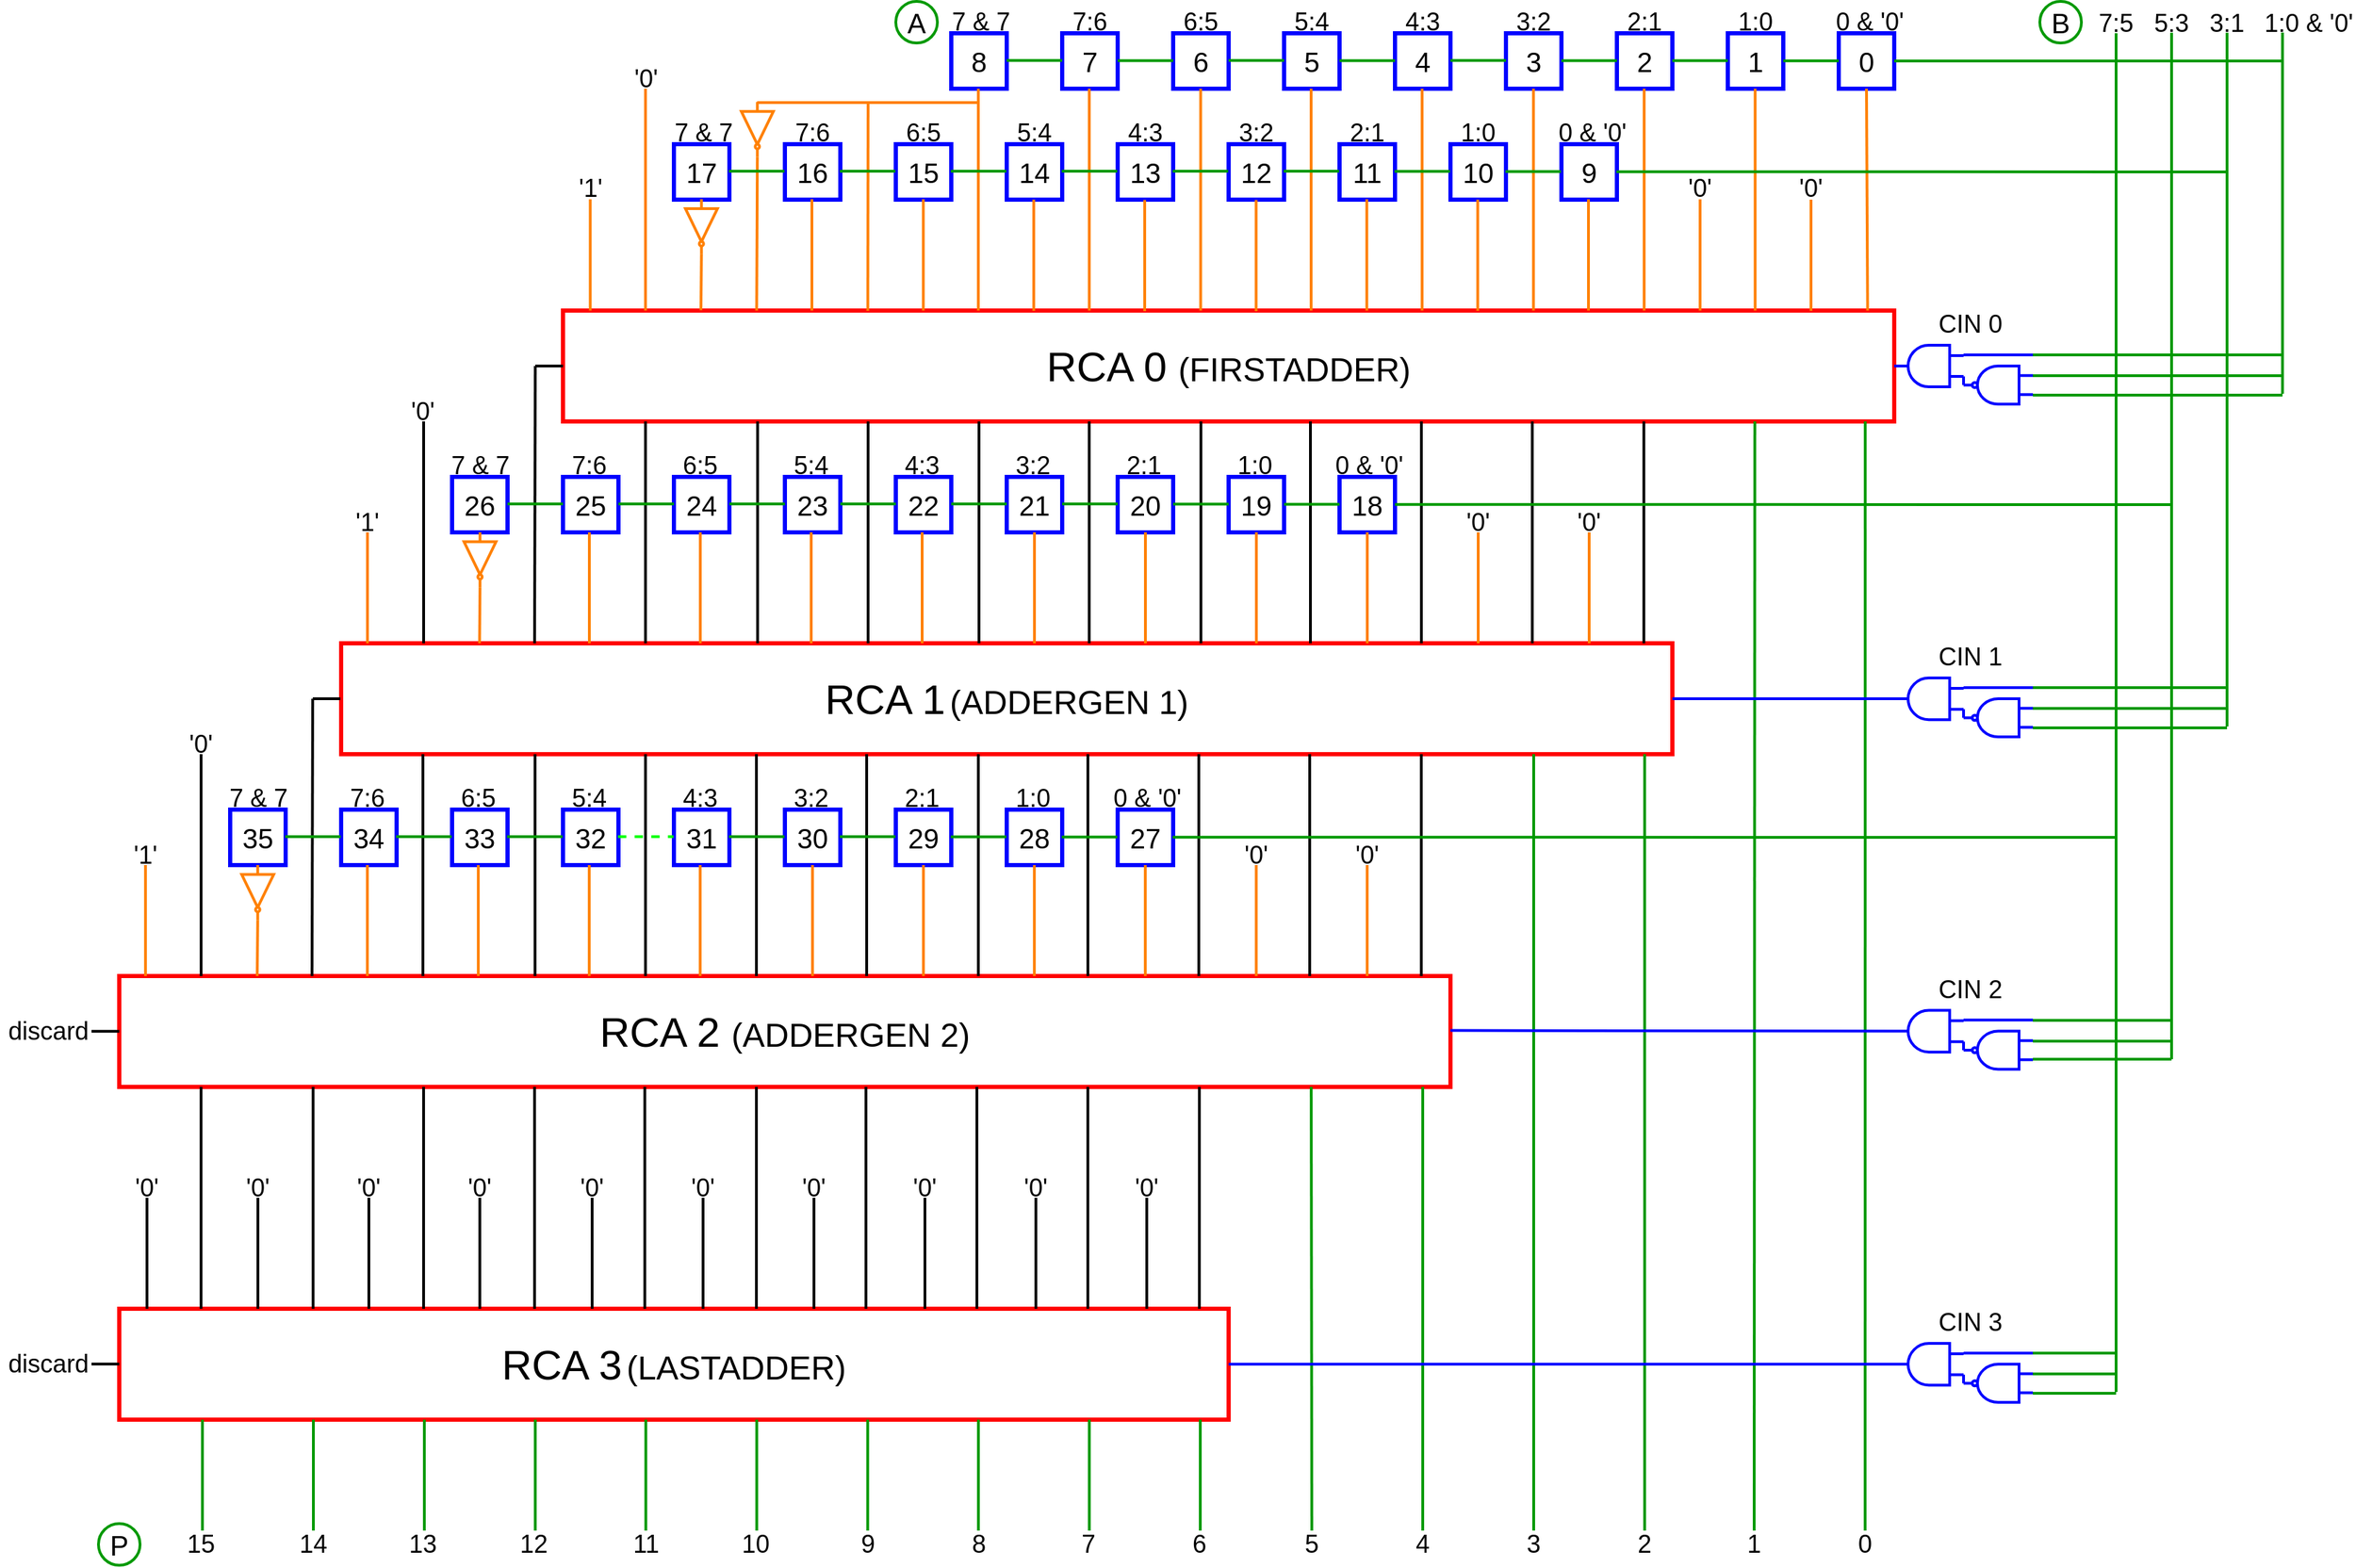 <mxfile version="20.4.0" type="device"><diagram id="hZt6uT89svLPJ7HMrMJy" name="Page-1"><mxGraphModel dx="2031" dy="1030" grid="1" gridSize="10" guides="1" tooltips="1" connect="1" arrows="1" fold="1" page="1" pageScale="1" pageWidth="1920" pageHeight="1200" math="0" shadow="0"><root><mxCell id="0"/><mxCell id="1" parent="0"/><mxCell id="cx61DLoJVNzxrWFLHoJc-1" value="0" style="rounded=0;whiteSpace=wrap;html=1;fontSize=20;strokeWidth=3;strokeColor=#0000FF;" parent="1" vertex="1"><mxGeometry x="1480" y="40" width="40" height="40" as="geometry"/></mxCell><mxCell id="cx61DLoJVNzxrWFLHoJc-2" value="1" style="rounded=0;whiteSpace=wrap;html=1;fontSize=20;strokeWidth=3;strokeColor=#0000FF;" parent="1" vertex="1"><mxGeometry x="1400" y="40" width="40" height="40" as="geometry"/></mxCell><mxCell id="cx61DLoJVNzxrWFLHoJc-7" value="2" style="rounded=0;whiteSpace=wrap;html=1;fontSize=20;strokeWidth=3;strokeColor=#0000FF;" parent="1" vertex="1"><mxGeometry x="1320" y="40" width="40" height="40" as="geometry"/></mxCell><mxCell id="cx61DLoJVNzxrWFLHoJc-8" value="3" style="rounded=0;whiteSpace=wrap;html=1;fontSize=20;strokeWidth=3;strokeColor=#0000FF;" parent="1" vertex="1"><mxGeometry x="1240" y="40" width="40" height="40" as="geometry"/></mxCell><mxCell id="cx61DLoJVNzxrWFLHoJc-9" value="4" style="rounded=0;whiteSpace=wrap;html=1;fontSize=20;strokeWidth=3;strokeColor=#0000FF;" parent="1" vertex="1"><mxGeometry x="1160" y="40" width="40" height="40" as="geometry"/></mxCell><mxCell id="cx61DLoJVNzxrWFLHoJc-10" value="5" style="rounded=0;whiteSpace=wrap;html=1;fontSize=20;strokeWidth=3;strokeColor=#0000FF;" parent="1" vertex="1"><mxGeometry x="1080" y="40" width="40" height="40" as="geometry"/></mxCell><mxCell id="cx61DLoJVNzxrWFLHoJc-11" value="6" style="rounded=0;whiteSpace=wrap;html=1;fontSize=20;strokeWidth=3;strokeColor=#0000FF;" parent="1" vertex="1"><mxGeometry x="1000" y="40" width="40" height="40" as="geometry"/></mxCell><mxCell id="cx61DLoJVNzxrWFLHoJc-12" value="7" style="rounded=0;whiteSpace=wrap;html=1;fontSize=20;strokeWidth=3;strokeColor=#0000FF;" parent="1" vertex="1"><mxGeometry x="920" y="40" width="40" height="40" as="geometry"/></mxCell><mxCell id="cx61DLoJVNzxrWFLHoJc-13" value="8" style="rounded=0;whiteSpace=wrap;html=1;fontSize=20;strokeWidth=3;strokeColor=#0000FF;" parent="1" vertex="1"><mxGeometry x="840" y="40" width="40" height="40" as="geometry"/></mxCell><mxCell id="cx61DLoJVNzxrWFLHoJc-14" value="9" style="rounded=0;whiteSpace=wrap;html=1;fontSize=20;strokeWidth=3;strokeColor=#0000FF;" parent="1" vertex="1"><mxGeometry x="1280" y="120" width="40" height="40" as="geometry"/></mxCell><mxCell id="cx61DLoJVNzxrWFLHoJc-15" value="10" style="rounded=0;whiteSpace=wrap;html=1;fontSize=20;strokeWidth=3;strokeColor=#0000FF;" parent="1" vertex="1"><mxGeometry x="1200" y="120" width="40" height="40" as="geometry"/></mxCell><mxCell id="cx61DLoJVNzxrWFLHoJc-16" value="11" style="rounded=0;whiteSpace=wrap;html=1;fontSize=20;strokeWidth=3;strokeColor=#0000FF;" parent="1" vertex="1"><mxGeometry x="1120" y="120" width="40" height="40" as="geometry"/></mxCell><mxCell id="cx61DLoJVNzxrWFLHoJc-17" value="12" style="rounded=0;whiteSpace=wrap;html=1;fontSize=20;strokeWidth=3;strokeColor=#0000FF;" parent="1" vertex="1"><mxGeometry x="1040" y="120" width="40" height="40" as="geometry"/></mxCell><mxCell id="cx61DLoJVNzxrWFLHoJc-18" value="13" style="rounded=0;whiteSpace=wrap;html=1;fontSize=20;strokeWidth=3;strokeColor=#0000FF;" parent="1" vertex="1"><mxGeometry x="960" y="120" width="40" height="40" as="geometry"/></mxCell><mxCell id="cx61DLoJVNzxrWFLHoJc-19" value="14" style="rounded=0;whiteSpace=wrap;html=1;fontSize=20;strokeWidth=3;strokeColor=#0000FF;" parent="1" vertex="1"><mxGeometry x="880" y="120" width="40" height="40" as="geometry"/></mxCell><mxCell id="cx61DLoJVNzxrWFLHoJc-20" value="15" style="rounded=0;whiteSpace=wrap;html=1;fontSize=20;strokeWidth=3;strokeColor=#0000FF;" parent="1" vertex="1"><mxGeometry x="800" y="120" width="40" height="40" as="geometry"/></mxCell><mxCell id="cx61DLoJVNzxrWFLHoJc-21" value="16" style="rounded=0;whiteSpace=wrap;html=1;fontSize=20;strokeWidth=3;strokeColor=#0000FF;" parent="1" vertex="1"><mxGeometry x="720" y="120" width="40" height="40" as="geometry"/></mxCell><mxCell id="cx61DLoJVNzxrWFLHoJc-22" value="17" style="rounded=0;whiteSpace=wrap;html=1;fontSize=20;strokeWidth=3;strokeColor=#0000FF;" parent="1" vertex="1"><mxGeometry x="640" y="120" width="40" height="40" as="geometry"/></mxCell><mxCell id="cx61DLoJVNzxrWFLHoJc-23" value="&lt;font style=&quot;font-size: 30px;&quot;&gt;&lt;font style=&quot;font-size: 30px;&quot;&gt;RCA 0&lt;/font&gt; &lt;font style=&quot;font-size: 24px;&quot;&gt;(FIRSTADDER)&lt;/font&gt;&lt;br&gt;&lt;/font&gt;" style="rounded=0;whiteSpace=wrap;html=1;strokeColor=#FF0000;strokeWidth=3;" parent="1" vertex="1"><mxGeometry x="560" y="240" width="960" height="80" as="geometry"/></mxCell><mxCell id="cx61DLoJVNzxrWFLHoJc-24" value="&lt;font style=&quot;font-size: 30px;&quot;&gt;RCA 1&lt;/font&gt; &lt;font style=&quot;font-size: 24px;&quot;&gt;(ADDERGEN 1)&lt;/font&gt;" style="rounded=0;whiteSpace=wrap;html=1;strokeColor=#FF0000;strokeWidth=3;" parent="1" vertex="1"><mxGeometry x="400" y="480" width="960" height="80" as="geometry"/></mxCell><mxCell id="cx61DLoJVNzxrWFLHoJc-26" value="18" style="rounded=0;whiteSpace=wrap;html=1;fontSize=20;strokeWidth=3;strokeColor=#0000FF;" parent="1" vertex="1"><mxGeometry x="1120" y="360" width="40" height="40" as="geometry"/></mxCell><mxCell id="cx61DLoJVNzxrWFLHoJc-27" value="19" style="rounded=0;whiteSpace=wrap;html=1;fontSize=20;strokeWidth=3;strokeColor=#0000FF;" parent="1" vertex="1"><mxGeometry x="1040" y="360" width="40" height="40" as="geometry"/></mxCell><mxCell id="cx61DLoJVNzxrWFLHoJc-28" value="20" style="rounded=0;whiteSpace=wrap;html=1;fontSize=20;strokeWidth=3;strokeColor=#0000FF;" parent="1" vertex="1"><mxGeometry x="960" y="360" width="40" height="40" as="geometry"/></mxCell><mxCell id="cx61DLoJVNzxrWFLHoJc-29" value="21" style="rounded=0;whiteSpace=wrap;html=1;fontSize=20;strokeWidth=3;strokeColor=#0000FF;" parent="1" vertex="1"><mxGeometry x="880" y="360" width="40" height="40" as="geometry"/></mxCell><mxCell id="cx61DLoJVNzxrWFLHoJc-30" value="22" style="rounded=0;whiteSpace=wrap;html=1;fontSize=20;strokeWidth=3;strokeColor=#0000FF;" parent="1" vertex="1"><mxGeometry x="800" y="360" width="40" height="40" as="geometry"/></mxCell><mxCell id="cx61DLoJVNzxrWFLHoJc-31" value="23" style="rounded=0;whiteSpace=wrap;html=1;fontSize=20;strokeWidth=3;strokeColor=#0000FF;" parent="1" vertex="1"><mxGeometry x="720" y="360" width="40" height="40" as="geometry"/></mxCell><mxCell id="cx61DLoJVNzxrWFLHoJc-32" value="24" style="rounded=0;whiteSpace=wrap;html=1;fontSize=20;strokeWidth=3;strokeColor=#0000FF;" parent="1" vertex="1"><mxGeometry x="640" y="360" width="40" height="40" as="geometry"/></mxCell><mxCell id="cx61DLoJVNzxrWFLHoJc-33" value="25" style="rounded=0;whiteSpace=wrap;html=1;fontSize=20;strokeWidth=3;strokeColor=#0000FF;" parent="1" vertex="1"><mxGeometry x="560" y="360" width="40" height="40" as="geometry"/></mxCell><mxCell id="cx61DLoJVNzxrWFLHoJc-34" value="26" style="rounded=0;whiteSpace=wrap;html=1;fontSize=20;strokeWidth=3;strokeColor=#0000FF;" parent="1" vertex="1"><mxGeometry x="480" y="360" width="40" height="40" as="geometry"/></mxCell><mxCell id="cx61DLoJVNzxrWFLHoJc-35" value="&lt;font style=&quot;font-size: 30px;&quot;&gt;RCA 2 &lt;/font&gt;&lt;font style=&quot;font-size: 24px;&quot;&gt;(ADDERGEN 2)&lt;/font&gt;" style="rounded=0;whiteSpace=wrap;html=1;strokeColor=#FF0000;strokeWidth=3;" parent="1" vertex="1"><mxGeometry x="240" y="720" width="960" height="80" as="geometry"/></mxCell><mxCell id="cx61DLoJVNzxrWFLHoJc-36" value="27" style="rounded=0;whiteSpace=wrap;html=1;fontSize=20;strokeWidth=3;strokeColor=#0000FF;" parent="1" vertex="1"><mxGeometry x="960" y="600" width="40" height="40" as="geometry"/></mxCell><mxCell id="cx61DLoJVNzxrWFLHoJc-37" value="28" style="rounded=0;whiteSpace=wrap;html=1;fontSize=20;strokeWidth=3;strokeColor=#0000FF;" parent="1" vertex="1"><mxGeometry x="880" y="600" width="40" height="40" as="geometry"/></mxCell><mxCell id="cx61DLoJVNzxrWFLHoJc-38" value="29" style="rounded=0;whiteSpace=wrap;html=1;fontSize=20;strokeWidth=3;strokeColor=#0000FF;" parent="1" vertex="1"><mxGeometry x="800" y="600" width="40" height="40" as="geometry"/></mxCell><mxCell id="cx61DLoJVNzxrWFLHoJc-39" value="30" style="rounded=0;whiteSpace=wrap;html=1;fontSize=20;strokeWidth=3;strokeColor=#0000FF;" parent="1" vertex="1"><mxGeometry x="720" y="600" width="40" height="40" as="geometry"/></mxCell><mxCell id="cx61DLoJVNzxrWFLHoJc-40" value="31" style="rounded=0;whiteSpace=wrap;html=1;fontSize=20;strokeWidth=3;strokeColor=#0000FF;" parent="1" vertex="1"><mxGeometry x="640" y="600" width="40" height="40" as="geometry"/></mxCell><mxCell id="cx61DLoJVNzxrWFLHoJc-41" value="32" style="rounded=0;whiteSpace=wrap;html=1;fontSize=20;strokeWidth=3;strokeColor=#0000FF;" parent="1" vertex="1"><mxGeometry x="560" y="600" width="40" height="40" as="geometry"/></mxCell><mxCell id="cx61DLoJVNzxrWFLHoJc-42" value="33" style="rounded=0;whiteSpace=wrap;html=1;fontSize=20;strokeWidth=3;strokeColor=#0000FF;" parent="1" vertex="1"><mxGeometry x="480" y="600" width="40" height="40" as="geometry"/></mxCell><mxCell id="cx61DLoJVNzxrWFLHoJc-43" value="34" style="rounded=0;whiteSpace=wrap;html=1;fontSize=20;strokeWidth=3;strokeColor=#0000FF;" parent="1" vertex="1"><mxGeometry x="400" y="600" width="40" height="40" as="geometry"/></mxCell><mxCell id="cx61DLoJVNzxrWFLHoJc-44" value="35" style="rounded=0;whiteSpace=wrap;html=1;fontSize=20;strokeWidth=3;strokeColor=#0000FF;" parent="1" vertex="1"><mxGeometry x="320" y="600" width="40" height="40" as="geometry"/></mxCell><mxCell id="cx61DLoJVNzxrWFLHoJc-45" value="&lt;font style=&quot;font-size: 30px;&quot;&gt;RCA 3&lt;/font&gt; &lt;font style=&quot;font-size: 24px;&quot;&gt;(LASTADDER)&lt;/font&gt;" style="rounded=0;whiteSpace=wrap;html=1;strokeColor=#FF0000;strokeWidth=3;" parent="1" vertex="1"><mxGeometry x="240" y="960" width="800" height="80" as="geometry"/></mxCell><mxCell id="cx61DLoJVNzxrWFLHoJc-51" value="" style="endArrow=none;html=1;rounded=0;fontSize=30;exitX=0.98;exitY=0;exitDx=0;exitDy=0;exitPerimeter=0;strokeWidth=2;strokeColor=#FF8000;" parent="1" source="cx61DLoJVNzxrWFLHoJc-23" edge="1"><mxGeometry width="50" height="50" relative="1" as="geometry"><mxPoint x="1450" y="130" as="sourcePoint"/><mxPoint x="1500" y="80" as="targetPoint"/></mxGeometry></mxCell><mxCell id="cx61DLoJVNzxrWFLHoJc-52" value="" style="endArrow=none;html=1;rounded=0;fontSize=30;exitX=0.98;exitY=0;exitDx=0;exitDy=0;exitPerimeter=0;strokeWidth=2;strokeColor=#FF8000;" parent="1" edge="1"><mxGeometry width="50" height="50" relative="1" as="geometry"><mxPoint x="1419.71" y="240" as="sourcePoint"/><mxPoint x="1419.71" y="80" as="targetPoint"/></mxGeometry></mxCell><mxCell id="cx61DLoJVNzxrWFLHoJc-53" value="" style="endArrow=none;html=1;rounded=0;fontSize=30;exitX=0.98;exitY=0;exitDx=0;exitDy=0;exitPerimeter=0;strokeWidth=2;strokeColor=#FF8000;" parent="1" edge="1"><mxGeometry width="50" height="50" relative="1" as="geometry"><mxPoint x="1339.66" y="240.0" as="sourcePoint"/><mxPoint x="1339.66" y="80" as="targetPoint"/></mxGeometry></mxCell><mxCell id="cx61DLoJVNzxrWFLHoJc-54" value="" style="endArrow=none;html=1;rounded=0;fontSize=30;exitX=0.98;exitY=0;exitDx=0;exitDy=0;exitPerimeter=0;strokeWidth=2;strokeColor=#FF8000;" parent="1" edge="1"><mxGeometry width="50" height="50" relative="1" as="geometry"><mxPoint x="1259.83" y="240.0" as="sourcePoint"/><mxPoint x="1259.83" y="80" as="targetPoint"/></mxGeometry></mxCell><mxCell id="cx61DLoJVNzxrWFLHoJc-55" value="" style="endArrow=none;html=1;rounded=0;fontSize=30;exitX=0.98;exitY=0;exitDx=0;exitDy=0;exitPerimeter=0;strokeWidth=2;strokeColor=#FF8000;" parent="1" edge="1"><mxGeometry width="50" height="50" relative="1" as="geometry"><mxPoint x="1179.54" y="240.0" as="sourcePoint"/><mxPoint x="1179.54" y="80" as="targetPoint"/></mxGeometry></mxCell><mxCell id="cx61DLoJVNzxrWFLHoJc-56" value="" style="endArrow=none;html=1;rounded=0;fontSize=30;exitX=0.98;exitY=0;exitDx=0;exitDy=0;exitPerimeter=0;strokeWidth=2;strokeColor=#FF8000;" parent="1" edge="1"><mxGeometry width="50" height="50" relative="1" as="geometry"><mxPoint x="1099.49" y="240.0" as="sourcePoint"/><mxPoint x="1099.49" y="80" as="targetPoint"/></mxGeometry></mxCell><mxCell id="cx61DLoJVNzxrWFLHoJc-57" value="" style="endArrow=none;html=1;rounded=0;fontSize=30;exitX=0.98;exitY=0;exitDx=0;exitDy=0;exitPerimeter=0;strokeWidth=2;strokeColor=#FF8000;" parent="1" edge="1"><mxGeometry width="50" height="50" relative="1" as="geometry"><mxPoint x="1019.83" y="240.0" as="sourcePoint"/><mxPoint x="1019.83" y="80" as="targetPoint"/></mxGeometry></mxCell><mxCell id="cx61DLoJVNzxrWFLHoJc-58" value="" style="endArrow=none;html=1;rounded=0;fontSize=30;exitX=0.98;exitY=0;exitDx=0;exitDy=0;exitPerimeter=0;strokeWidth=2;strokeColor=#FF8000;" parent="1" edge="1"><mxGeometry width="50" height="50" relative="1" as="geometry"><mxPoint x="939.54" y="240.0" as="sourcePoint"/><mxPoint x="939.54" y="80" as="targetPoint"/></mxGeometry></mxCell><mxCell id="cx61DLoJVNzxrWFLHoJc-59" value="" style="endArrow=none;html=1;rounded=0;fontSize=30;exitX=0.98;exitY=0;exitDx=0;exitDy=0;exitPerimeter=0;strokeWidth=2;strokeColor=#FF8000;" parent="1" edge="1"><mxGeometry width="50" height="50" relative="1" as="geometry"><mxPoint x="859.49" y="240.0" as="sourcePoint"/><mxPoint x="859.49" y="80" as="targetPoint"/></mxGeometry></mxCell><mxCell id="cx61DLoJVNzxrWFLHoJc-62" value="" style="endArrow=none;html=1;rounded=0;strokeWidth=2;fontSize=30;exitX=0.78;exitY=0.003;exitDx=0;exitDy=0;exitPerimeter=0;strokeColor=#FF8000;" parent="1" edge="1"><mxGeometry width="50" height="50" relative="1" as="geometry"><mxPoint x="1219.66" y="240.24" as="sourcePoint"/><mxPoint x="1219.66" y="160" as="targetPoint"/></mxGeometry></mxCell><mxCell id="cx61DLoJVNzxrWFLHoJc-63" value="" style="endArrow=none;html=1;rounded=0;strokeWidth=2;fontSize=30;exitX=0.78;exitY=0.003;exitDx=0;exitDy=0;exitPerimeter=0;strokeColor=#FF8000;" parent="1" edge="1"><mxGeometry width="50" height="50" relative="1" as="geometry"><mxPoint x="1139.66" y="240.0" as="sourcePoint"/><mxPoint x="1139.66" y="159.76" as="targetPoint"/></mxGeometry></mxCell><mxCell id="cx61DLoJVNzxrWFLHoJc-64" value="" style="endArrow=none;html=1;rounded=0;strokeWidth=2;fontSize=30;exitX=0.78;exitY=0.003;exitDx=0;exitDy=0;exitPerimeter=0;strokeColor=#FF8000;" parent="1" edge="1"><mxGeometry width="50" height="50" relative="1" as="geometry"><mxPoint x="1059.83" y="240.48" as="sourcePoint"/><mxPoint x="1059.83" y="160.24" as="targetPoint"/></mxGeometry></mxCell><mxCell id="cx61DLoJVNzxrWFLHoJc-65" value="" style="endArrow=none;html=1;rounded=0;strokeWidth=2;fontSize=30;exitX=0.78;exitY=0.003;exitDx=0;exitDy=0;exitPerimeter=0;strokeColor=#FF8000;" parent="1" edge="1"><mxGeometry width="50" height="50" relative="1" as="geometry"><mxPoint x="979.49" y="240.48" as="sourcePoint"/><mxPoint x="979.49" y="160.24" as="targetPoint"/></mxGeometry></mxCell><mxCell id="cx61DLoJVNzxrWFLHoJc-66" value="" style="endArrow=none;html=1;rounded=0;strokeWidth=2;fontSize=30;exitX=0.78;exitY=0.003;exitDx=0;exitDy=0;exitPerimeter=0;strokeColor=#FF8000;" parent="1" edge="1"><mxGeometry width="50" height="50" relative="1" as="geometry"><mxPoint x="899.49" y="240.24" as="sourcePoint"/><mxPoint x="899.49" y="160" as="targetPoint"/></mxGeometry></mxCell><mxCell id="cx61DLoJVNzxrWFLHoJc-67" value="" style="endArrow=none;html=1;rounded=0;strokeWidth=2;fontSize=30;exitX=0.78;exitY=0.003;exitDx=0;exitDy=0;exitPerimeter=0;strokeColor=#FF8000;" parent="1" edge="1"><mxGeometry width="50" height="50" relative="1" as="geometry"><mxPoint x="819.83" y="240.0" as="sourcePoint"/><mxPoint x="819.83" y="159.76" as="targetPoint"/></mxGeometry></mxCell><mxCell id="cx61DLoJVNzxrWFLHoJc-68" value="" style="endArrow=none;html=1;rounded=0;strokeWidth=2;fontSize=30;exitX=0.78;exitY=0.003;exitDx=0;exitDy=0;exitPerimeter=0;strokeColor=#FF8000;" parent="1" edge="1"><mxGeometry width="50" height="50" relative="1" as="geometry"><mxPoint x="739.49" y="240.0" as="sourcePoint"/><mxPoint x="739.49" y="159.76" as="targetPoint"/></mxGeometry></mxCell><mxCell id="cx61DLoJVNzxrWFLHoJc-69" value="" style="endArrow=none;html=1;rounded=0;strokeWidth=2;fontSize=30;exitX=0.78;exitY=0.003;exitDx=0;exitDy=0;exitPerimeter=0;strokeColor=#FF8000;entryX=1;entryY=0.5;entryDx=0;entryDy=0;entryPerimeter=0;" parent="1" target="cx61DLoJVNzxrWFLHoJc-117" edge="1"><mxGeometry width="50" height="50" relative="1" as="geometry"><mxPoint x="659.49" y="239.76" as="sourcePoint"/><mxPoint x="660" y="210" as="targetPoint"/></mxGeometry></mxCell><mxCell id="cx61DLoJVNzxrWFLHoJc-75" value="" style="verticalLabelPosition=bottom;shadow=0;dashed=0;align=center;html=1;verticalAlign=top;shape=mxgraph.electrical.logic_gates.inverter_2;strokeColor=#FF8000;strokeWidth=2;fontSize=30;rotation=90;" parent="1" vertex="1"><mxGeometry x="680.32" y="97.87" width="39.68" height="23.13" as="geometry"/></mxCell><mxCell id="cx61DLoJVNzxrWFLHoJc-79" value="" style="endArrow=none;html=1;rounded=0;fontSize=30;exitX=0.98;exitY=0;exitDx=0;exitDy=0;exitPerimeter=0;strokeWidth=2;strokeColor=#FF8000;" parent="1" edge="1"><mxGeometry width="50" height="50" relative="1" as="geometry"><mxPoint x="619.5" y="240.0" as="sourcePoint"/><mxPoint x="619.5" y="80" as="targetPoint"/></mxGeometry></mxCell><mxCell id="cx61DLoJVNzxrWFLHoJc-83" value="" style="endArrow=none;html=1;rounded=0;strokeWidth=2;fontSize=30;exitX=0.78;exitY=0.003;exitDx=0;exitDy=0;exitPerimeter=0;strokeColor=#FF8000;" parent="1" edge="1"><mxGeometry width="50" height="50" relative="1" as="geometry"><mxPoint x="1299.5" y="240.0" as="sourcePoint"/><mxPoint x="1299.5" y="159.76" as="targetPoint"/></mxGeometry></mxCell><mxCell id="cx61DLoJVNzxrWFLHoJc-85" value="" style="endArrow=none;html=1;rounded=0;strokeWidth=2;fontSize=30;strokeColor=#FF8000;" parent="1" edge="1"><mxGeometry width="50" height="50" relative="1" as="geometry"><mxPoint x="700" y="90" as="sourcePoint"/><mxPoint x="860" y="90" as="targetPoint"/></mxGeometry></mxCell><mxCell id="cx61DLoJVNzxrWFLHoJc-86" value="" style="endArrow=none;html=1;rounded=0;strokeWidth=2;fontSize=30;exitX=0.78;exitY=0.003;exitDx=0;exitDy=0;exitPerimeter=0;strokeColor=#FF8000;" parent="1" edge="1"><mxGeometry width="50" height="50" relative="1" as="geometry"><mxPoint x="779.8" y="240.24" as="sourcePoint"/><mxPoint x="780" y="90" as="targetPoint"/></mxGeometry></mxCell><mxCell id="cx61DLoJVNzxrWFLHoJc-87" value="" style="endArrow=none;html=1;rounded=0;strokeWidth=2;fontSize=30;exitX=0.78;exitY=0.003;exitDx=0;exitDy=0;exitPerimeter=0;entryX=1;entryY=0.5;entryDx=0;entryDy=0;entryPerimeter=0;strokeColor=#FF8000;" parent="1" target="cx61DLoJVNzxrWFLHoJc-75" edge="1"><mxGeometry width="50" height="50" relative="1" as="geometry"><mxPoint x="699.66" y="240.0" as="sourcePoint"/><mxPoint x="700.02" y="129.76" as="targetPoint"/></mxGeometry></mxCell><mxCell id="cx61DLoJVNzxrWFLHoJc-88" value="" style="endArrow=none;html=1;rounded=0;strokeWidth=2;fontSize=30;exitX=0.78;exitY=0.003;exitDx=0;exitDy=0;exitPerimeter=0;strokeColor=#FF8000;" parent="1" edge="1"><mxGeometry width="50" height="50" relative="1" as="geometry"><mxPoint x="579.66" y="240.0" as="sourcePoint"/><mxPoint x="579.66" y="159.76" as="targetPoint"/></mxGeometry></mxCell><mxCell id="cx61DLoJVNzxrWFLHoJc-89" value="" style="endArrow=none;html=1;rounded=0;strokeWidth=2;fontSize=30;" parent="1" edge="1"><mxGeometry width="50" height="50" relative="1" as="geometry"><mxPoint x="1339.43" y="480" as="sourcePoint"/><mxPoint x="1339.43" y="320" as="targetPoint"/></mxGeometry></mxCell><mxCell id="cx61DLoJVNzxrWFLHoJc-99" value="" style="endArrow=none;html=1;rounded=0;strokeWidth=2;fontSize=30;exitX=0.78;exitY=0.003;exitDx=0;exitDy=0;exitPerimeter=0;strokeColor=#FF8000;" parent="1" edge="1"><mxGeometry width="50" height="50" relative="1" as="geometry"><mxPoint x="1380" y="240.0" as="sourcePoint"/><mxPoint x="1380" y="159.76" as="targetPoint"/></mxGeometry></mxCell><mxCell id="cx61DLoJVNzxrWFLHoJc-100" value="" style="endArrow=none;html=1;rounded=0;strokeWidth=2;fontSize=30;exitX=0.78;exitY=0.003;exitDx=0;exitDy=0;exitPerimeter=0;strokeColor=#FF8000;" parent="1" edge="1"><mxGeometry width="50" height="50" relative="1" as="geometry"><mxPoint x="1460" y="240.24" as="sourcePoint"/><mxPoint x="1460" y="160" as="targetPoint"/></mxGeometry></mxCell><mxCell id="cx61DLoJVNzxrWFLHoJc-116" value="" style="endArrow=none;html=1;rounded=0;strokeWidth=2;fontSize=30;strokeColor=#FF8000;" parent="1" edge="1"><mxGeometry width="50" height="50" relative="1" as="geometry"><mxPoint x="1300" y="480" as="sourcePoint"/><mxPoint x="1300" y="400" as="targetPoint"/></mxGeometry></mxCell><mxCell id="cx61DLoJVNzxrWFLHoJc-117" value="" style="verticalLabelPosition=bottom;shadow=0;dashed=0;align=center;html=1;verticalAlign=top;shape=mxgraph.electrical.logic_gates.inverter_2;strokeColor=#FF8000;strokeWidth=2;fontSize=30;rotation=90;" parent="1" vertex="1"><mxGeometry x="640" y="168" width="39.68" height="23.13" as="geometry"/></mxCell><mxCell id="cx61DLoJVNzxrWFLHoJc-118" value="" style="endArrow=none;html=1;rounded=0;strokeWidth=2;fontSize=30;strokeColor=#FF8000;" parent="1" edge="1"><mxGeometry width="50" height="50" relative="1" as="geometry"><mxPoint x="1220" y="480" as="sourcePoint"/><mxPoint x="1220" y="400" as="targetPoint"/></mxGeometry></mxCell><mxCell id="cx61DLoJVNzxrWFLHoJc-119" value="" style="endArrow=none;html=1;rounded=0;strokeWidth=2;fontSize=30;strokeColor=#FF8000;" parent="1" edge="1"><mxGeometry width="50" height="50" relative="1" as="geometry"><mxPoint x="1140" y="480" as="sourcePoint"/><mxPoint x="1140" y="400" as="targetPoint"/></mxGeometry></mxCell><mxCell id="cx61DLoJVNzxrWFLHoJc-120" value="" style="endArrow=none;html=1;rounded=0;strokeWidth=2;fontSize=30;strokeColor=#FF8000;" parent="1" edge="1"><mxGeometry width="50" height="50" relative="1" as="geometry"><mxPoint x="1060" y="480" as="sourcePoint"/><mxPoint x="1060" y="400" as="targetPoint"/></mxGeometry></mxCell><mxCell id="cx61DLoJVNzxrWFLHoJc-121" value="" style="endArrow=none;html=1;rounded=0;strokeWidth=2;fontSize=30;strokeColor=#FF8000;" parent="1" edge="1"><mxGeometry width="50" height="50" relative="1" as="geometry"><mxPoint x="980" y="480" as="sourcePoint"/><mxPoint x="980" y="400" as="targetPoint"/></mxGeometry></mxCell><mxCell id="cx61DLoJVNzxrWFLHoJc-122" value="" style="endArrow=none;html=1;rounded=0;strokeWidth=2;fontSize=30;strokeColor=#FF8000;" parent="1" edge="1"><mxGeometry width="50" height="50" relative="1" as="geometry"><mxPoint x="900" y="480" as="sourcePoint"/><mxPoint x="900" y="400" as="targetPoint"/></mxGeometry></mxCell><mxCell id="cx61DLoJVNzxrWFLHoJc-123" value="" style="endArrow=none;html=1;rounded=0;strokeWidth=2;fontSize=30;strokeColor=#FF8000;" parent="1" edge="1"><mxGeometry width="50" height="50" relative="1" as="geometry"><mxPoint x="819" y="480" as="sourcePoint"/><mxPoint x="819" y="400" as="targetPoint"/></mxGeometry></mxCell><mxCell id="cx61DLoJVNzxrWFLHoJc-124" value="" style="endArrow=none;html=1;rounded=0;strokeWidth=2;fontSize=30;strokeColor=#FF8000;" parent="1" edge="1"><mxGeometry width="50" height="50" relative="1" as="geometry"><mxPoint x="739" y="480" as="sourcePoint"/><mxPoint x="739" y="400" as="targetPoint"/></mxGeometry></mxCell><mxCell id="cx61DLoJVNzxrWFLHoJc-125" value="" style="endArrow=none;html=1;rounded=0;strokeWidth=2;fontSize=30;strokeColor=#FF8000;" parent="1" edge="1"><mxGeometry width="50" height="50" relative="1" as="geometry"><mxPoint x="659" y="480" as="sourcePoint"/><mxPoint x="659" y="400" as="targetPoint"/></mxGeometry></mxCell><mxCell id="cx61DLoJVNzxrWFLHoJc-126" value="" style="endArrow=none;html=1;rounded=0;strokeWidth=2;fontSize=30;strokeColor=#FF8000;" parent="1" edge="1"><mxGeometry width="50" height="50" relative="1" as="geometry"><mxPoint x="579" y="480" as="sourcePoint"/><mxPoint x="579" y="400" as="targetPoint"/></mxGeometry></mxCell><mxCell id="cx61DLoJVNzxrWFLHoJc-128" value="" style="endArrow=none;html=1;rounded=0;strokeWidth=2;fontSize=30;strokeColor=#FF8000;startArrow=none;" parent="1" source="cx61DLoJVNzxrWFLHoJc-327" edge="1"><mxGeometry width="50" height="50" relative="1" as="geometry"><mxPoint x="419" y="480" as="sourcePoint"/><mxPoint x="419" y="400" as="targetPoint"/></mxGeometry></mxCell><mxCell id="cx61DLoJVNzxrWFLHoJc-129" value="" style="endArrow=none;html=1;rounded=0;strokeWidth=2;fontSize=30;" parent="1" edge="1"><mxGeometry width="50" height="50" relative="1" as="geometry"><mxPoint x="1259.0" y="480" as="sourcePoint"/><mxPoint x="1259.0" y="320" as="targetPoint"/></mxGeometry></mxCell><mxCell id="cx61DLoJVNzxrWFLHoJc-130" value="" style="endArrow=none;html=1;rounded=0;strokeWidth=2;fontSize=30;" parent="1" edge="1"><mxGeometry width="50" height="50" relative="1" as="geometry"><mxPoint x="1179.0" y="480" as="sourcePoint"/><mxPoint x="1179.0" y="320" as="targetPoint"/></mxGeometry></mxCell><mxCell id="cx61DLoJVNzxrWFLHoJc-131" value="" style="endArrow=none;html=1;rounded=0;strokeWidth=2;fontSize=30;" parent="1" edge="1"><mxGeometry width="50" height="50" relative="1" as="geometry"><mxPoint x="1099.0" y="480" as="sourcePoint"/><mxPoint x="1099.0" y="320" as="targetPoint"/></mxGeometry></mxCell><mxCell id="cx61DLoJVNzxrWFLHoJc-132" value="" style="endArrow=none;html=1;rounded=0;strokeWidth=2;fontSize=30;" parent="1" edge="1"><mxGeometry width="50" height="50" relative="1" as="geometry"><mxPoint x="1020.0" y="480" as="sourcePoint"/><mxPoint x="1020.0" y="320" as="targetPoint"/></mxGeometry></mxCell><mxCell id="cx61DLoJVNzxrWFLHoJc-133" value="" style="endArrow=none;html=1;rounded=0;strokeWidth=2;fontSize=30;" parent="1" edge="1"><mxGeometry width="50" height="50" relative="1" as="geometry"><mxPoint x="939.5" y="480" as="sourcePoint"/><mxPoint x="939.5" y="320" as="targetPoint"/></mxGeometry></mxCell><mxCell id="cx61DLoJVNzxrWFLHoJc-134" value="" style="endArrow=none;html=1;rounded=0;strokeWidth=2;fontSize=30;" parent="1" edge="1"><mxGeometry width="50" height="50" relative="1" as="geometry"><mxPoint x="860.0" y="480" as="sourcePoint"/><mxPoint x="860.0" y="320" as="targetPoint"/></mxGeometry></mxCell><mxCell id="cx61DLoJVNzxrWFLHoJc-135" value="" style="endArrow=none;html=1;rounded=0;strokeWidth=2;fontSize=30;" parent="1" edge="1"><mxGeometry width="50" height="50" relative="1" as="geometry"><mxPoint x="780.0" y="480" as="sourcePoint"/><mxPoint x="780.0" y="320" as="targetPoint"/></mxGeometry></mxCell><mxCell id="cx61DLoJVNzxrWFLHoJc-136" value="" style="endArrow=none;html=1;rounded=0;strokeWidth=2;fontSize=30;" parent="1" edge="1"><mxGeometry width="50" height="50" relative="1" as="geometry"><mxPoint x="700.32" y="480" as="sourcePoint"/><mxPoint x="700.32" y="320" as="targetPoint"/></mxGeometry></mxCell><mxCell id="cx61DLoJVNzxrWFLHoJc-137" value="" style="endArrow=none;html=1;rounded=0;strokeWidth=2;fontSize=30;" parent="1" edge="1"><mxGeometry width="50" height="50" relative="1" as="geometry"><mxPoint x="619.5" y="480" as="sourcePoint"/><mxPoint x="619.5" y="320" as="targetPoint"/></mxGeometry></mxCell><mxCell id="cx61DLoJVNzxrWFLHoJc-138" value="" style="endArrow=none;html=1;rounded=0;strokeWidth=2;fontSize=30;" parent="1" edge="1"><mxGeometry width="50" height="50" relative="1" as="geometry"><mxPoint x="459.5" y="480" as="sourcePoint"/><mxPoint x="459.5" y="320" as="targetPoint"/></mxGeometry></mxCell><mxCell id="cx61DLoJVNzxrWFLHoJc-139" value="" style="endArrow=none;html=1;rounded=0;strokeWidth=2;fontSize=30;" parent="1" edge="1"><mxGeometry width="50" height="50" relative="1" as="geometry"><mxPoint x="539.5" y="480" as="sourcePoint"/><mxPoint x="540" y="280" as="targetPoint"/></mxGeometry></mxCell><mxCell id="cx61DLoJVNzxrWFLHoJc-140" value="" style="endArrow=none;html=1;rounded=0;strokeWidth=2;fontSize=30;" parent="1" edge="1"><mxGeometry width="50" height="50" relative="1" as="geometry"><mxPoint x="560" y="280" as="sourcePoint"/><mxPoint x="540" y="280" as="targetPoint"/></mxGeometry></mxCell><mxCell id="cx61DLoJVNzxrWFLHoJc-141" value="" style="endArrow=none;html=1;rounded=0;strokeWidth=2;fontSize=30;exitX=0.78;exitY=0.003;exitDx=0;exitDy=0;exitPerimeter=0;strokeColor=#FF8000;entryX=1;entryY=0.5;entryDx=0;entryDy=0;entryPerimeter=0;" parent="1" target="cx61DLoJVNzxrWFLHoJc-142" edge="1"><mxGeometry width="50" height="50" relative="1" as="geometry"><mxPoint x="499.81" y="480.0" as="sourcePoint"/><mxPoint x="500.32" y="450.24" as="targetPoint"/></mxGeometry></mxCell><mxCell id="cx61DLoJVNzxrWFLHoJc-142" value="" style="verticalLabelPosition=bottom;shadow=0;dashed=0;align=center;html=1;verticalAlign=top;shape=mxgraph.electrical.logic_gates.inverter_2;strokeColor=#FF8000;strokeWidth=2;fontSize=30;rotation=90;" parent="1" vertex="1"><mxGeometry x="480.32" y="408.24" width="39.68" height="23.13" as="geometry"/></mxCell><mxCell id="cx61DLoJVNzxrWFLHoJc-143" value="" style="endArrow=none;html=1;rounded=0;strokeWidth=2;fontSize=30;exitX=0.78;exitY=0.003;exitDx=0;exitDy=0;exitPerimeter=0;strokeColor=#FF8000;entryX=1;entryY=0.5;entryDx=0;entryDy=0;entryPerimeter=0;" parent="1" target="cx61DLoJVNzxrWFLHoJc-144" edge="1"><mxGeometry width="50" height="50" relative="1" as="geometry"><mxPoint x="339.49" y="720" as="sourcePoint"/><mxPoint x="340" y="690.24" as="targetPoint"/></mxGeometry></mxCell><mxCell id="cx61DLoJVNzxrWFLHoJc-144" value="" style="verticalLabelPosition=bottom;shadow=0;dashed=0;align=center;html=1;verticalAlign=top;shape=mxgraph.electrical.logic_gates.inverter_2;strokeColor=#FF8000;strokeWidth=2;fontSize=30;rotation=90;" parent="1" vertex="1"><mxGeometry x="320" y="648.24" width="39.68" height="23.13" as="geometry"/></mxCell><mxCell id="cx61DLoJVNzxrWFLHoJc-145" value="" style="endArrow=none;html=1;rounded=0;strokeWidth=2;fontSize=30;strokeColor=#FF8000;" parent="1" edge="1"><mxGeometry width="50" height="50" relative="1" as="geometry"><mxPoint x="1139.91" y="720" as="sourcePoint"/><mxPoint x="1139.91" y="640" as="targetPoint"/></mxGeometry></mxCell><mxCell id="cx61DLoJVNzxrWFLHoJc-146" value="" style="endArrow=none;html=1;rounded=0;strokeWidth=2;fontSize=30;strokeColor=#FF8000;" parent="1" edge="1"><mxGeometry width="50" height="50" relative="1" as="geometry"><mxPoint x="1059.91" y="720" as="sourcePoint"/><mxPoint x="1059.91" y="640" as="targetPoint"/></mxGeometry></mxCell><mxCell id="cx61DLoJVNzxrWFLHoJc-147" value="" style="endArrow=none;html=1;rounded=0;strokeWidth=2;fontSize=30;strokeColor=#FF8000;" parent="1" edge="1"><mxGeometry width="50" height="50" relative="1" as="geometry"><mxPoint x="979.91" y="720" as="sourcePoint"/><mxPoint x="979.91" y="640" as="targetPoint"/></mxGeometry></mxCell><mxCell id="cx61DLoJVNzxrWFLHoJc-148" value="" style="endArrow=none;html=1;rounded=0;strokeWidth=2;fontSize=30;strokeColor=#FF8000;" parent="1" edge="1"><mxGeometry width="50" height="50" relative="1" as="geometry"><mxPoint x="899.91" y="720" as="sourcePoint"/><mxPoint x="899.91" y="640" as="targetPoint"/></mxGeometry></mxCell><mxCell id="cx61DLoJVNzxrWFLHoJc-149" value="" style="endArrow=none;html=1;rounded=0;strokeWidth=2;fontSize=30;strokeColor=#FF8000;" parent="1" edge="1"><mxGeometry width="50" height="50" relative="1" as="geometry"><mxPoint x="819.91" y="720" as="sourcePoint"/><mxPoint x="819.91" y="640" as="targetPoint"/></mxGeometry></mxCell><mxCell id="cx61DLoJVNzxrWFLHoJc-150" value="" style="endArrow=none;html=1;rounded=0;strokeWidth=2;fontSize=30;strokeColor=#FF8000;" parent="1" edge="1"><mxGeometry width="50" height="50" relative="1" as="geometry"><mxPoint x="739.91" y="720" as="sourcePoint"/><mxPoint x="739.91" y="640" as="targetPoint"/></mxGeometry></mxCell><mxCell id="cx61DLoJVNzxrWFLHoJc-151" value="" style="endArrow=none;html=1;rounded=0;strokeWidth=2;fontSize=30;strokeColor=#FF8000;" parent="1" edge="1"><mxGeometry width="50" height="50" relative="1" as="geometry"><mxPoint x="658.91" y="720" as="sourcePoint"/><mxPoint x="658.91" y="640" as="targetPoint"/></mxGeometry></mxCell><mxCell id="cx61DLoJVNzxrWFLHoJc-152" value="" style="endArrow=none;html=1;rounded=0;strokeWidth=2;fontSize=30;strokeColor=#FF8000;" parent="1" edge="1"><mxGeometry width="50" height="50" relative="1" as="geometry"><mxPoint x="578.91" y="720" as="sourcePoint"/><mxPoint x="578.91" y="640" as="targetPoint"/></mxGeometry></mxCell><mxCell id="cx61DLoJVNzxrWFLHoJc-153" value="" style="endArrow=none;html=1;rounded=0;strokeWidth=2;fontSize=30;strokeColor=#FF8000;" parent="1" edge="1"><mxGeometry width="50" height="50" relative="1" as="geometry"><mxPoint x="498.91" y="720" as="sourcePoint"/><mxPoint x="498.91" y="640" as="targetPoint"/></mxGeometry></mxCell><mxCell id="cx61DLoJVNzxrWFLHoJc-154" value="" style="endArrow=none;html=1;rounded=0;strokeWidth=2;fontSize=30;strokeColor=#FF8000;" parent="1" edge="1"><mxGeometry width="50" height="50" relative="1" as="geometry"><mxPoint x="418.91" y="720" as="sourcePoint"/><mxPoint x="418.91" y="640" as="targetPoint"/></mxGeometry></mxCell><mxCell id="cx61DLoJVNzxrWFLHoJc-155" value="" style="endArrow=none;html=1;rounded=0;strokeWidth=2;fontSize=30;strokeColor=#FF8000;" parent="1" edge="1"><mxGeometry width="50" height="50" relative="1" as="geometry"><mxPoint x="258.91" y="720" as="sourcePoint"/><mxPoint x="258.91" y="640" as="targetPoint"/></mxGeometry></mxCell><mxCell id="cx61DLoJVNzxrWFLHoJc-156" value="" style="endArrow=none;html=1;rounded=0;strokeWidth=2;fontSize=30;" parent="1" edge="1"><mxGeometry width="50" height="50" relative="1" as="geometry"><mxPoint x="1178.93" y="720" as="sourcePoint"/><mxPoint x="1178.93" y="560" as="targetPoint"/></mxGeometry></mxCell><mxCell id="cx61DLoJVNzxrWFLHoJc-157" value="" style="endArrow=none;html=1;rounded=0;strokeWidth=2;fontSize=30;" parent="1" edge="1"><mxGeometry width="50" height="50" relative="1" as="geometry"><mxPoint x="1098.5" y="720" as="sourcePoint"/><mxPoint x="1098.5" y="560" as="targetPoint"/></mxGeometry></mxCell><mxCell id="cx61DLoJVNzxrWFLHoJc-158" value="" style="endArrow=none;html=1;rounded=0;strokeWidth=2;fontSize=30;" parent="1" edge="1"><mxGeometry width="50" height="50" relative="1" as="geometry"><mxPoint x="1018.5" y="720" as="sourcePoint"/><mxPoint x="1018.5" y="560" as="targetPoint"/></mxGeometry></mxCell><mxCell id="cx61DLoJVNzxrWFLHoJc-159" value="" style="endArrow=none;html=1;rounded=0;strokeWidth=2;fontSize=30;" parent="1" edge="1"><mxGeometry width="50" height="50" relative="1" as="geometry"><mxPoint x="938.5" y="720" as="sourcePoint"/><mxPoint x="938.5" y="560" as="targetPoint"/></mxGeometry></mxCell><mxCell id="cx61DLoJVNzxrWFLHoJc-160" value="" style="endArrow=none;html=1;rounded=0;strokeWidth=2;fontSize=30;" parent="1" edge="1"><mxGeometry width="50" height="50" relative="1" as="geometry"><mxPoint x="859.5" y="720" as="sourcePoint"/><mxPoint x="859.5" y="560" as="targetPoint"/></mxGeometry></mxCell><mxCell id="cx61DLoJVNzxrWFLHoJc-161" value="" style="endArrow=none;html=1;rounded=0;strokeWidth=2;fontSize=30;" parent="1" edge="1"><mxGeometry width="50" height="50" relative="1" as="geometry"><mxPoint x="779" y="720" as="sourcePoint"/><mxPoint x="779" y="560" as="targetPoint"/></mxGeometry></mxCell><mxCell id="cx61DLoJVNzxrWFLHoJc-162" value="" style="endArrow=none;html=1;rounded=0;strokeWidth=2;fontSize=30;" parent="1" edge="1"><mxGeometry width="50" height="50" relative="1" as="geometry"><mxPoint x="699.5" y="720" as="sourcePoint"/><mxPoint x="699.5" y="560" as="targetPoint"/></mxGeometry></mxCell><mxCell id="cx61DLoJVNzxrWFLHoJc-163" value="" style="endArrow=none;html=1;rounded=0;strokeWidth=2;fontSize=30;" parent="1" edge="1"><mxGeometry width="50" height="50" relative="1" as="geometry"><mxPoint x="619.5" y="720" as="sourcePoint"/><mxPoint x="619.5" y="560" as="targetPoint"/></mxGeometry></mxCell><mxCell id="cx61DLoJVNzxrWFLHoJc-164" value="" style="endArrow=none;html=1;rounded=0;strokeWidth=2;fontSize=30;" parent="1" edge="1"><mxGeometry width="50" height="50" relative="1" as="geometry"><mxPoint x="539.82" y="720" as="sourcePoint"/><mxPoint x="539.82" y="560" as="targetPoint"/></mxGeometry></mxCell><mxCell id="cx61DLoJVNzxrWFLHoJc-165" value="" style="endArrow=none;html=1;rounded=0;strokeWidth=2;fontSize=30;" parent="1" edge="1"><mxGeometry width="50" height="50" relative="1" as="geometry"><mxPoint x="459.0" y="720" as="sourcePoint"/><mxPoint x="459.0" y="560" as="targetPoint"/></mxGeometry></mxCell><mxCell id="cx61DLoJVNzxrWFLHoJc-166" value="" style="endArrow=none;html=1;rounded=0;strokeWidth=2;fontSize=30;" parent="1" edge="1"><mxGeometry width="50" height="50" relative="1" as="geometry"><mxPoint x="299.0" y="720" as="sourcePoint"/><mxPoint x="299.0" y="560" as="targetPoint"/></mxGeometry></mxCell><mxCell id="cx61DLoJVNzxrWFLHoJc-167" value="" style="endArrow=none;html=1;rounded=0;strokeWidth=2;fontSize=30;" parent="1" edge="1"><mxGeometry width="50" height="50" relative="1" as="geometry"><mxPoint x="379.0" y="720" as="sourcePoint"/><mxPoint x="379.5" y="520" as="targetPoint"/></mxGeometry></mxCell><mxCell id="cx61DLoJVNzxrWFLHoJc-168" value="" style="endArrow=none;html=1;rounded=0;strokeWidth=2;fontSize=30;" parent="1" edge="1"><mxGeometry width="50" height="50" relative="1" as="geometry"><mxPoint x="399.5" y="520" as="sourcePoint"/><mxPoint x="379.5" y="520" as="targetPoint"/></mxGeometry></mxCell><mxCell id="cx61DLoJVNzxrWFLHoJc-191" value="" style="endArrow=none;html=1;rounded=0;strokeWidth=2;fontSize=30;strokeColor=#009900;" parent="1" edge="1"><mxGeometry width="50" height="50" relative="1" as="geometry"><mxPoint x="1499" y="1120" as="sourcePoint"/><mxPoint x="1499.09" y="320" as="targetPoint"/></mxGeometry></mxCell><mxCell id="cx61DLoJVNzxrWFLHoJc-195" value="" style="endArrow=none;html=1;rounded=0;strokeWidth=2;fontSize=30;strokeColor=#009900;" parent="1" edge="1"><mxGeometry width="50" height="50" relative="1" as="geometry"><mxPoint x="1419" y="1120" as="sourcePoint"/><mxPoint x="1419.46" y="320" as="targetPoint"/></mxGeometry></mxCell><mxCell id="cx61DLoJVNzxrWFLHoJc-196" value="" style="endArrow=none;html=1;rounded=0;strokeWidth=2;fontSize=30;strokeColor=#009900;" parent="1" edge="1"><mxGeometry width="50" height="50" relative="1" as="geometry"><mxPoint x="1340" y="1120" as="sourcePoint"/><mxPoint x="1340" y="560" as="targetPoint"/></mxGeometry></mxCell><mxCell id="cx61DLoJVNzxrWFLHoJc-197" value="" style="endArrow=none;html=1;rounded=0;strokeWidth=2;fontSize=30;strokeColor=#009900;" parent="1" edge="1"><mxGeometry width="50" height="50" relative="1" as="geometry"><mxPoint x="1260" y="1120" as="sourcePoint"/><mxPoint x="1260" y="560" as="targetPoint"/></mxGeometry></mxCell><mxCell id="cx61DLoJVNzxrWFLHoJc-198" value="" style="endArrow=none;html=1;rounded=0;strokeWidth=2;fontSize=30;strokeColor=#009900;" parent="1" edge="1"><mxGeometry width="50" height="50" relative="1" as="geometry"><mxPoint x="1180" y="1120" as="sourcePoint"/><mxPoint x="1180.0" y="800" as="targetPoint"/></mxGeometry></mxCell><mxCell id="cx61DLoJVNzxrWFLHoJc-200" value="" style="endArrow=none;html=1;rounded=0;strokeWidth=2;fontSize=30;strokeColor=#009900;" parent="1" edge="1"><mxGeometry width="50" height="50" relative="1" as="geometry"><mxPoint x="1100" y="1120" as="sourcePoint"/><mxPoint x="1099.57" y="800" as="targetPoint"/></mxGeometry></mxCell><mxCell id="cx61DLoJVNzxrWFLHoJc-201" value="" style="endArrow=none;html=1;rounded=0;strokeWidth=2;fontSize=30;strokeColor=#009900;" parent="1" edge="1"><mxGeometry width="50" height="50" relative="1" as="geometry"><mxPoint x="1019.57" y="1120" as="sourcePoint"/><mxPoint x="1019.57" y="1040" as="targetPoint"/></mxGeometry></mxCell><mxCell id="cx61DLoJVNzxrWFLHoJc-202" value="" style="endArrow=none;html=1;rounded=0;strokeWidth=2;fontSize=30;strokeColor=#009900;" parent="1" edge="1"><mxGeometry width="50" height="50" relative="1" as="geometry"><mxPoint x="939.57" y="1120" as="sourcePoint"/><mxPoint x="939.57" y="1040" as="targetPoint"/></mxGeometry></mxCell><mxCell id="cx61DLoJVNzxrWFLHoJc-203" value="" style="endArrow=none;html=1;rounded=0;strokeWidth=2;fontSize=30;strokeColor=#009900;" parent="1" edge="1"><mxGeometry width="50" height="50" relative="1" as="geometry"><mxPoint x="859.57" y="1120" as="sourcePoint"/><mxPoint x="859.57" y="1040" as="targetPoint"/></mxGeometry></mxCell><mxCell id="cx61DLoJVNzxrWFLHoJc-204" value="" style="endArrow=none;html=1;rounded=0;strokeWidth=2;fontSize=30;strokeColor=#009900;" parent="1" edge="1"><mxGeometry width="50" height="50" relative="1" as="geometry"><mxPoint x="779.73" y="1120" as="sourcePoint"/><mxPoint x="779.73" y="1040" as="targetPoint"/></mxGeometry></mxCell><mxCell id="cx61DLoJVNzxrWFLHoJc-205" value="" style="endArrow=none;html=1;rounded=0;strokeWidth=2;fontSize=30;strokeColor=#009900;" parent="1" edge="1"><mxGeometry width="50" height="50" relative="1" as="geometry"><mxPoint x="699.73" y="1120" as="sourcePoint"/><mxPoint x="699.73" y="1040" as="targetPoint"/></mxGeometry></mxCell><mxCell id="cx61DLoJVNzxrWFLHoJc-206" value="" style="endArrow=none;html=1;rounded=0;strokeWidth=2;fontSize=30;strokeColor=#009900;" parent="1" edge="1"><mxGeometry width="50" height="50" relative="1" as="geometry"><mxPoint x="619.73" y="1120" as="sourcePoint"/><mxPoint x="619.73" y="1040" as="targetPoint"/></mxGeometry></mxCell><mxCell id="cx61DLoJVNzxrWFLHoJc-207" value="" style="endArrow=none;html=1;rounded=0;strokeWidth=2;fontSize=30;strokeColor=#009900;" parent="1" edge="1"><mxGeometry width="50" height="50" relative="1" as="geometry"><mxPoint x="540.0" y="1120" as="sourcePoint"/><mxPoint x="540.0" y="1040" as="targetPoint"/></mxGeometry></mxCell><mxCell id="cx61DLoJVNzxrWFLHoJc-208" value="" style="endArrow=none;html=1;rounded=0;strokeWidth=2;fontSize=30;strokeColor=#009900;" parent="1" edge="1"><mxGeometry width="50" height="50" relative="1" as="geometry"><mxPoint x="460" y="1120" as="sourcePoint"/><mxPoint x="460" y="1040" as="targetPoint"/></mxGeometry></mxCell><mxCell id="cx61DLoJVNzxrWFLHoJc-209" value="" style="endArrow=none;html=1;rounded=0;strokeWidth=2;fontSize=30;strokeColor=#009900;" parent="1" edge="1"><mxGeometry width="50" height="50" relative="1" as="geometry"><mxPoint x="380.0" y="1120" as="sourcePoint"/><mxPoint x="380.0" y="1040" as="targetPoint"/></mxGeometry></mxCell><mxCell id="cx61DLoJVNzxrWFLHoJc-210" value="" style="endArrow=none;html=1;rounded=0;strokeWidth=2;fontSize=30;strokeColor=#009900;" parent="1" edge="1"><mxGeometry width="50" height="50" relative="1" as="geometry"><mxPoint x="300.0" y="1120" as="sourcePoint"/><mxPoint x="300.0" y="1040" as="targetPoint"/></mxGeometry></mxCell><mxCell id="cx61DLoJVNzxrWFLHoJc-213" value="" style="endArrow=none;html=1;rounded=0;strokeWidth=2;fontSize=30;" parent="1" edge="1"><mxGeometry width="50" height="50" relative="1" as="geometry"><mxPoint x="240" y="759.82" as="sourcePoint"/><mxPoint x="220" y="759.82" as="targetPoint"/></mxGeometry></mxCell><mxCell id="cx61DLoJVNzxrWFLHoJc-214" value="" style="endArrow=none;html=1;rounded=0;strokeWidth=2;fontSize=30;" parent="1" edge="1"><mxGeometry width="50" height="50" relative="1" as="geometry"><mxPoint x="240" y="999.82" as="sourcePoint"/><mxPoint x="220" y="999.82" as="targetPoint"/></mxGeometry></mxCell><mxCell id="cx61DLoJVNzxrWFLHoJc-215" value="" style="endArrow=none;html=1;rounded=0;strokeWidth=2;fontSize=30;strokeColor=#000000;" parent="1" edge="1"><mxGeometry width="50" height="50" relative="1" as="geometry"><mxPoint x="981.0" y="960.0" as="sourcePoint"/><mxPoint x="981.0" y="880.0" as="targetPoint"/></mxGeometry></mxCell><mxCell id="cx61DLoJVNzxrWFLHoJc-216" value="" style="endArrow=none;html=1;rounded=0;strokeWidth=2;fontSize=30;strokeColor=#000000;" parent="1" edge="1"><mxGeometry width="50" height="50" relative="1" as="geometry"><mxPoint x="901.0" y="960.0" as="sourcePoint"/><mxPoint x="901.0" y="880.0" as="targetPoint"/></mxGeometry></mxCell><mxCell id="cx61DLoJVNzxrWFLHoJc-217" value="" style="endArrow=none;html=1;rounded=0;strokeWidth=2;fontSize=30;strokeColor=#000000;" parent="1" edge="1"><mxGeometry width="50" height="50" relative="1" as="geometry"><mxPoint x="821.0" y="960.0" as="sourcePoint"/><mxPoint x="821.0" y="880.0" as="targetPoint"/></mxGeometry></mxCell><mxCell id="cx61DLoJVNzxrWFLHoJc-218" value="" style="endArrow=none;html=1;rounded=0;strokeWidth=2;fontSize=30;strokeColor=#000000;" parent="1" edge="1"><mxGeometry width="50" height="50" relative="1" as="geometry"><mxPoint x="741.0" y="960.0" as="sourcePoint"/><mxPoint x="741.0" y="880.0" as="targetPoint"/></mxGeometry></mxCell><mxCell id="cx61DLoJVNzxrWFLHoJc-219" value="" style="endArrow=none;html=1;rounded=0;strokeWidth=2;fontSize=30;strokeColor=#000000;" parent="1" edge="1"><mxGeometry width="50" height="50" relative="1" as="geometry"><mxPoint x="661.0" y="960.0" as="sourcePoint"/><mxPoint x="661.0" y="880.0" as="targetPoint"/></mxGeometry></mxCell><mxCell id="cx61DLoJVNzxrWFLHoJc-220" value="" style="endArrow=none;html=1;rounded=0;strokeWidth=2;fontSize=30;strokeColor=#000000;" parent="1" edge="1"><mxGeometry width="50" height="50" relative="1" as="geometry"><mxPoint x="581.0" y="960.0" as="sourcePoint"/><mxPoint x="581.0" y="880.0" as="targetPoint"/></mxGeometry></mxCell><mxCell id="cx61DLoJVNzxrWFLHoJc-221" value="" style="endArrow=none;html=1;rounded=0;strokeWidth=2;fontSize=30;strokeColor=#000000;" parent="1" edge="1"><mxGeometry width="50" height="50" relative="1" as="geometry"><mxPoint x="500.0" y="960.0" as="sourcePoint"/><mxPoint x="500.0" y="880.0" as="targetPoint"/></mxGeometry></mxCell><mxCell id="cx61DLoJVNzxrWFLHoJc-222" value="" style="endArrow=none;html=1;rounded=0;strokeWidth=2;fontSize=30;strokeColor=#000000;" parent="1" edge="1"><mxGeometry width="50" height="50" relative="1" as="geometry"><mxPoint x="420.0" y="960.0" as="sourcePoint"/><mxPoint x="420.0" y="880.0" as="targetPoint"/></mxGeometry></mxCell><mxCell id="cx61DLoJVNzxrWFLHoJc-223" value="" style="endArrow=none;html=1;rounded=0;strokeWidth=2;fontSize=30;strokeColor=#000000;" parent="1" edge="1"><mxGeometry width="50" height="50" relative="1" as="geometry"><mxPoint x="340.0" y="960.0" as="sourcePoint"/><mxPoint x="340.0" y="880.0" as="targetPoint"/></mxGeometry></mxCell><mxCell id="cx61DLoJVNzxrWFLHoJc-224" value="" style="endArrow=none;html=1;rounded=0;strokeWidth=2;fontSize=30;strokeColor=#000000;" parent="1" edge="1"><mxGeometry width="50" height="50" relative="1" as="geometry"><mxPoint x="260.0" y="960.0" as="sourcePoint"/><mxPoint x="260.0" y="880.0" as="targetPoint"/></mxGeometry></mxCell><mxCell id="cx61DLoJVNzxrWFLHoJc-225" value="" style="endArrow=none;html=1;rounded=0;strokeWidth=2;fontSize=30;" parent="1" edge="1"><mxGeometry width="50" height="50" relative="1" as="geometry"><mxPoint x="1018.9" y="960.0" as="sourcePoint"/><mxPoint x="1018.9" y="800.0" as="targetPoint"/></mxGeometry></mxCell><mxCell id="cx61DLoJVNzxrWFLHoJc-226" value="" style="endArrow=none;html=1;rounded=0;strokeWidth=2;fontSize=30;" parent="1" edge="1"><mxGeometry width="50" height="50" relative="1" as="geometry"><mxPoint x="938.47" y="960.0" as="sourcePoint"/><mxPoint x="938.47" y="800.0" as="targetPoint"/></mxGeometry></mxCell><mxCell id="cx61DLoJVNzxrWFLHoJc-227" value="" style="endArrow=none;html=1;rounded=0;strokeWidth=2;fontSize=30;" parent="1" edge="1"><mxGeometry width="50" height="50" relative="1" as="geometry"><mxPoint x="858.47" y="960.0" as="sourcePoint"/><mxPoint x="858.47" y="800.0" as="targetPoint"/></mxGeometry></mxCell><mxCell id="cx61DLoJVNzxrWFLHoJc-228" value="" style="endArrow=none;html=1;rounded=0;strokeWidth=2;fontSize=30;" parent="1" edge="1"><mxGeometry width="50" height="50" relative="1" as="geometry"><mxPoint x="778.47" y="960.0" as="sourcePoint"/><mxPoint x="778.47" y="800.0" as="targetPoint"/></mxGeometry></mxCell><mxCell id="cx61DLoJVNzxrWFLHoJc-229" value="" style="endArrow=none;html=1;rounded=0;strokeWidth=2;fontSize=30;" parent="1" edge="1"><mxGeometry width="50" height="50" relative="1" as="geometry"><mxPoint x="699.47" y="960.0" as="sourcePoint"/><mxPoint x="699.47" y="800.0" as="targetPoint"/></mxGeometry></mxCell><mxCell id="cx61DLoJVNzxrWFLHoJc-230" value="" style="endArrow=none;html=1;rounded=0;strokeWidth=2;fontSize=30;" parent="1" edge="1"><mxGeometry width="50" height="50" relative="1" as="geometry"><mxPoint x="618.97" y="960.0" as="sourcePoint"/><mxPoint x="618.97" y="800.0" as="targetPoint"/></mxGeometry></mxCell><mxCell id="cx61DLoJVNzxrWFLHoJc-231" value="" style="endArrow=none;html=1;rounded=0;strokeWidth=2;fontSize=30;" parent="1" edge="1"><mxGeometry width="50" height="50" relative="1" as="geometry"><mxPoint x="539.47" y="960.0" as="sourcePoint"/><mxPoint x="539.47" y="800.0" as="targetPoint"/></mxGeometry></mxCell><mxCell id="cx61DLoJVNzxrWFLHoJc-232" value="" style="endArrow=none;html=1;rounded=0;strokeWidth=2;fontSize=30;" parent="1" edge="1"><mxGeometry width="50" height="50" relative="1" as="geometry"><mxPoint x="459.47" y="960.0" as="sourcePoint"/><mxPoint x="459.47" y="800.0" as="targetPoint"/></mxGeometry></mxCell><mxCell id="cx61DLoJVNzxrWFLHoJc-233" value="" style="endArrow=none;html=1;rounded=0;strokeWidth=2;fontSize=30;" parent="1" edge="1"><mxGeometry width="50" height="50" relative="1" as="geometry"><mxPoint x="379.79" y="960.0" as="sourcePoint"/><mxPoint x="379.79" y="800.0" as="targetPoint"/></mxGeometry></mxCell><mxCell id="cx61DLoJVNzxrWFLHoJc-234" value="" style="endArrow=none;html=1;rounded=0;strokeWidth=2;fontSize=30;" parent="1" edge="1"><mxGeometry width="50" height="50" relative="1" as="geometry"><mxPoint x="298.97" y="960.0" as="sourcePoint"/><mxPoint x="298.97" y="800.0" as="targetPoint"/></mxGeometry></mxCell><mxCell id="cx61DLoJVNzxrWFLHoJc-235" value="" style="verticalLabelPosition=bottom;shadow=0;dashed=0;align=center;html=1;verticalAlign=top;shape=mxgraph.electrical.logic_gates.logic_gate;operation=and;strokeColor=#0000FF;strokeWidth=2;fontSize=30;rotation=-180;" parent="1" vertex="1"><mxGeometry x="1520" y="264.95" width="50" height="30.1" as="geometry"/></mxCell><mxCell id="cx61DLoJVNzxrWFLHoJc-238" value="" style="verticalLabelPosition=bottom;shadow=0;dashed=0;align=center;html=1;verticalAlign=top;shape=mxgraph.electrical.logic_gates.logic_gate;operation=and;negating=1;negSize=0.15;strokeColor=#0000FF;strokeWidth=2;fontSize=30;rotation=-180;" parent="1" vertex="1"><mxGeometry x="1570" y="280" width="50" height="27.48" as="geometry"/></mxCell><mxCell id="cx61DLoJVNzxrWFLHoJc-239" value="" style="endArrow=none;html=1;strokeColor=#0000FF;strokeWidth=2;fontSize=30;entryX=0;entryY=0.25;entryDx=0;entryDy=0;entryPerimeter=0;exitX=1;exitY=0.5;exitDx=0;exitDy=0;exitPerimeter=0;rounded=0;" parent="1" source="cx61DLoJVNzxrWFLHoJc-238" target="cx61DLoJVNzxrWFLHoJc-235" edge="1"><mxGeometry width="50" height="50" relative="1" as="geometry"><mxPoint x="1520" y="380" as="sourcePoint"/><mxPoint x="1570" y="330" as="targetPoint"/></mxGeometry></mxCell><mxCell id="cx61DLoJVNzxrWFLHoJc-241" value="" style="endArrow=none;html=1;rounded=1;strokeColor=#0000FF;strokeWidth=2;fontSize=30;" parent="1" edge="1"><mxGeometry width="50" height="50" relative="1" as="geometry"><mxPoint x="1570" y="272" as="sourcePoint"/><mxPoint x="1620" y="272" as="targetPoint"/></mxGeometry></mxCell><mxCell id="cx61DLoJVNzxrWFLHoJc-242" value="" style="verticalLabelPosition=bottom;shadow=0;dashed=0;align=center;html=1;verticalAlign=top;shape=mxgraph.electrical.logic_gates.logic_gate;operation=and;strokeColor=#0000FF;strokeWidth=2;fontSize=30;rotation=-180;" parent="1" vertex="1"><mxGeometry x="1520" y="505" width="50" height="30.1" as="geometry"/></mxCell><mxCell id="cx61DLoJVNzxrWFLHoJc-243" value="" style="verticalLabelPosition=bottom;shadow=0;dashed=0;align=center;html=1;verticalAlign=top;shape=mxgraph.electrical.logic_gates.logic_gate;operation=and;negating=1;negSize=0.15;strokeColor=#0000FF;strokeWidth=2;fontSize=30;rotation=-180;" parent="1" vertex="1"><mxGeometry x="1570" y="520.05" width="50" height="27.48" as="geometry"/></mxCell><mxCell id="cx61DLoJVNzxrWFLHoJc-244" value="" style="endArrow=none;html=1;strokeColor=#0000FF;strokeWidth=2;fontSize=30;entryX=0;entryY=0.25;entryDx=0;entryDy=0;entryPerimeter=0;exitX=1;exitY=0.5;exitDx=0;exitDy=0;exitPerimeter=0;rounded=0;" parent="1" source="cx61DLoJVNzxrWFLHoJc-243" target="cx61DLoJVNzxrWFLHoJc-242" edge="1"><mxGeometry width="50" height="50" relative="1" as="geometry"><mxPoint x="1520" y="620.05" as="sourcePoint"/><mxPoint x="1570" y="570.05" as="targetPoint"/></mxGeometry></mxCell><mxCell id="cx61DLoJVNzxrWFLHoJc-245" value="" style="endArrow=none;html=1;rounded=1;strokeColor=#0000FF;strokeWidth=2;fontSize=30;" parent="1" edge="1"><mxGeometry width="50" height="50" relative="1" as="geometry"><mxPoint x="1570" y="512.05" as="sourcePoint"/><mxPoint x="1620" y="512.05" as="targetPoint"/></mxGeometry></mxCell><mxCell id="cx61DLoJVNzxrWFLHoJc-246" value="" style="endArrow=none;html=1;rounded=1;strokeColor=#0000FF;strokeWidth=2;fontSize=30;entryX=1;entryY=0.5;entryDx=0;entryDy=0;entryPerimeter=0;" parent="1" target="cx61DLoJVNzxrWFLHoJc-242" edge="1"><mxGeometry width="50" height="50" relative="1" as="geometry"><mxPoint x="1360" y="520.05" as="sourcePoint"/><mxPoint x="1410" y="520.05" as="targetPoint"/></mxGeometry></mxCell><mxCell id="cx61DLoJVNzxrWFLHoJc-247" value="" style="verticalLabelPosition=bottom;shadow=0;dashed=0;align=center;html=1;verticalAlign=top;shape=mxgraph.electrical.logic_gates.logic_gate;operation=and;strokeColor=#0000FF;strokeWidth=2;fontSize=30;rotation=-180;" parent="1" vertex="1"><mxGeometry x="1520" y="744.74" width="50" height="30.1" as="geometry"/></mxCell><mxCell id="cx61DLoJVNzxrWFLHoJc-248" value="" style="verticalLabelPosition=bottom;shadow=0;dashed=0;align=center;html=1;verticalAlign=top;shape=mxgraph.electrical.logic_gates.logic_gate;operation=and;negating=1;negSize=0.15;strokeColor=#0000FF;strokeWidth=2;fontSize=30;rotation=-180;" parent="1" vertex="1"><mxGeometry x="1570" y="759.79" width="50" height="27.48" as="geometry"/></mxCell><mxCell id="cx61DLoJVNzxrWFLHoJc-249" value="" style="endArrow=none;html=1;strokeColor=#0000FF;strokeWidth=2;fontSize=30;entryX=0;entryY=0.25;entryDx=0;entryDy=0;entryPerimeter=0;exitX=1;exitY=0.5;exitDx=0;exitDy=0;exitPerimeter=0;rounded=0;" parent="1" source="cx61DLoJVNzxrWFLHoJc-248" target="cx61DLoJVNzxrWFLHoJc-247" edge="1"><mxGeometry width="50" height="50" relative="1" as="geometry"><mxPoint x="1520" y="859.79" as="sourcePoint"/><mxPoint x="1570" y="809.79" as="targetPoint"/></mxGeometry></mxCell><mxCell id="cx61DLoJVNzxrWFLHoJc-250" value="" style="endArrow=none;html=1;rounded=1;strokeColor=#0000FF;strokeWidth=2;fontSize=30;" parent="1" edge="1"><mxGeometry width="50" height="50" relative="1" as="geometry"><mxPoint x="1570" y="751.79" as="sourcePoint"/><mxPoint x="1620" y="751.79" as="targetPoint"/></mxGeometry></mxCell><mxCell id="cx61DLoJVNzxrWFLHoJc-251" value="" style="verticalLabelPosition=bottom;shadow=0;dashed=0;align=center;html=1;verticalAlign=top;shape=mxgraph.electrical.logic_gates.logic_gate;operation=and;strokeColor=#0000FF;strokeWidth=2;fontSize=30;rotation=-180;" parent="1" vertex="1"><mxGeometry x="1520" y="985" width="50" height="30.1" as="geometry"/></mxCell><mxCell id="cx61DLoJVNzxrWFLHoJc-252" value="" style="verticalLabelPosition=bottom;shadow=0;dashed=0;align=center;html=1;verticalAlign=top;shape=mxgraph.electrical.logic_gates.logic_gate;operation=and;negating=1;negSize=0.15;strokeColor=#0000FF;strokeWidth=2;fontSize=30;rotation=-180;" parent="1" vertex="1"><mxGeometry x="1570" y="1000.05" width="50" height="27.48" as="geometry"/></mxCell><mxCell id="cx61DLoJVNzxrWFLHoJc-253" value="" style="endArrow=none;html=1;strokeColor=#0000FF;strokeWidth=2;fontSize=30;entryX=0;entryY=0.25;entryDx=0;entryDy=0;entryPerimeter=0;exitX=1;exitY=0.5;exitDx=0;exitDy=0;exitPerimeter=0;rounded=0;" parent="1" source="cx61DLoJVNzxrWFLHoJc-252" target="cx61DLoJVNzxrWFLHoJc-251" edge="1"><mxGeometry width="50" height="50" relative="1" as="geometry"><mxPoint x="1520" y="1100.05" as="sourcePoint"/><mxPoint x="1570" y="1050.05" as="targetPoint"/></mxGeometry></mxCell><mxCell id="cx61DLoJVNzxrWFLHoJc-254" value="" style="endArrow=none;html=1;rounded=1;strokeColor=#0000FF;strokeWidth=2;fontSize=30;" parent="1" edge="1"><mxGeometry width="50" height="50" relative="1" as="geometry"><mxPoint x="1570" y="992.05" as="sourcePoint"/><mxPoint x="1620" y="992.05" as="targetPoint"/></mxGeometry></mxCell><mxCell id="cx61DLoJVNzxrWFLHoJc-255" value="" style="endArrow=none;html=1;rounded=1;strokeColor=#0000FF;strokeWidth=2;fontSize=30;entryX=1;entryY=0.5;entryDx=0;entryDy=0;entryPerimeter=0;" parent="1" target="cx61DLoJVNzxrWFLHoJc-247" edge="1"><mxGeometry width="50" height="50" relative="1" as="geometry"><mxPoint x="1200" y="759.29" as="sourcePoint"/><mxPoint x="1360" y="759.29" as="targetPoint"/></mxGeometry></mxCell><mxCell id="cx61DLoJVNzxrWFLHoJc-256" value="" style="endArrow=none;html=1;rounded=1;strokeColor=#0000FF;strokeWidth=2;fontSize=30;entryX=1;entryY=0.5;entryDx=0;entryDy=0;entryPerimeter=0;" parent="1" target="cx61DLoJVNzxrWFLHoJc-251" edge="1"><mxGeometry width="50" height="50" relative="1" as="geometry"><mxPoint x="1040" y="1000.05" as="sourcePoint"/><mxPoint x="1200" y="1000.05" as="targetPoint"/></mxGeometry></mxCell><mxCell id="cx61DLoJVNzxrWFLHoJc-257" value="" style="endArrow=none;html=1;rounded=1;strokeColor=#009900;strokeWidth=2;fontSize=30;" parent="1" edge="1"><mxGeometry width="50" height="50" relative="1" as="geometry"><mxPoint x="1800" y="300" as="sourcePoint"/><mxPoint x="1800" y="39.56" as="targetPoint"/></mxGeometry></mxCell><mxCell id="cx61DLoJVNzxrWFLHoJc-258" value="" style="endArrow=none;html=1;rounded=1;strokeColor=#009900;strokeWidth=2;fontSize=30;" parent="1" edge="1"><mxGeometry width="50" height="50" relative="1" as="geometry"><mxPoint x="1760" y="540" as="sourcePoint"/><mxPoint x="1760" y="39.57" as="targetPoint"/></mxGeometry></mxCell><mxCell id="cx61DLoJVNzxrWFLHoJc-259" value="" style="endArrow=none;html=1;rounded=1;strokeColor=#009900;strokeWidth=2;fontSize=30;" parent="1" edge="1"><mxGeometry width="50" height="50" relative="1" as="geometry"><mxPoint x="1720" y="780" as="sourcePoint"/><mxPoint x="1720" y="39.57" as="targetPoint"/></mxGeometry></mxCell><mxCell id="cx61DLoJVNzxrWFLHoJc-260" value="" style="endArrow=none;html=1;rounded=1;strokeColor=#009900;strokeWidth=2;fontSize=30;" parent="1" edge="1"><mxGeometry width="50" height="50" relative="1" as="geometry"><mxPoint x="1680" y="1020" as="sourcePoint"/><mxPoint x="1680" y="40.0" as="targetPoint"/></mxGeometry></mxCell><mxCell id="cx61DLoJVNzxrWFLHoJc-261" value="" style="endArrow=none;html=1;rounded=1;strokeColor=#009900;strokeWidth=2;fontSize=30;" parent="1" edge="1"><mxGeometry width="50" height="50" relative="1" as="geometry"><mxPoint x="1620" y="272" as="sourcePoint"/><mxPoint x="1800" y="272" as="targetPoint"/></mxGeometry></mxCell><mxCell id="cx61DLoJVNzxrWFLHoJc-262" value="" style="endArrow=none;html=1;rounded=1;strokeColor=#009900;strokeWidth=2;fontSize=30;" parent="1" edge="1"><mxGeometry width="50" height="50" relative="1" as="geometry"><mxPoint x="1620.0" y="287" as="sourcePoint"/><mxPoint x="1800.0" y="287" as="targetPoint"/></mxGeometry></mxCell><mxCell id="cx61DLoJVNzxrWFLHoJc-263" value="" style="endArrow=none;html=1;rounded=1;strokeColor=#009900;strokeWidth=2;fontSize=30;" parent="1" edge="1"><mxGeometry width="50" height="50" relative="1" as="geometry"><mxPoint x="1620.0" y="301" as="sourcePoint"/><mxPoint x="1800.0" y="301" as="targetPoint"/></mxGeometry></mxCell><mxCell id="cx61DLoJVNzxrWFLHoJc-264" value="" style="endArrow=none;html=1;rounded=1;strokeColor=#009900;strokeWidth=2;fontSize=30;" parent="1" edge="1"><mxGeometry width="50" height="50" relative="1" as="geometry"><mxPoint x="1620.0" y="512" as="sourcePoint"/><mxPoint x="1760" y="512" as="targetPoint"/></mxGeometry></mxCell><mxCell id="cx61DLoJVNzxrWFLHoJc-265" value="" style="endArrow=none;html=1;rounded=1;strokeColor=#009900;strokeWidth=2;fontSize=30;" parent="1" edge="1"><mxGeometry width="50" height="50" relative="1" as="geometry"><mxPoint x="1620.0" y="527" as="sourcePoint"/><mxPoint x="1760.0" y="527" as="targetPoint"/></mxGeometry></mxCell><mxCell id="cx61DLoJVNzxrWFLHoJc-266" value="" style="endArrow=none;html=1;rounded=1;strokeColor=#009900;strokeWidth=2;fontSize=30;" parent="1" edge="1"><mxGeometry width="50" height="50" relative="1" as="geometry"><mxPoint x="1620.0" y="541" as="sourcePoint"/><mxPoint x="1760.0" y="541" as="targetPoint"/></mxGeometry></mxCell><mxCell id="cx61DLoJVNzxrWFLHoJc-267" value="" style="endArrow=none;html=1;rounded=1;strokeColor=#009900;strokeWidth=2;fontSize=30;" parent="1" edge="1"><mxGeometry width="50" height="50" relative="1" as="geometry"><mxPoint x="1620.0" y="752" as="sourcePoint"/><mxPoint x="1720" y="752" as="targetPoint"/></mxGeometry></mxCell><mxCell id="cx61DLoJVNzxrWFLHoJc-268" value="" style="endArrow=none;html=1;rounded=1;strokeColor=#009900;strokeWidth=2;fontSize=30;" parent="1" edge="1"><mxGeometry width="50" height="50" relative="1" as="geometry"><mxPoint x="1620.0" y="767" as="sourcePoint"/><mxPoint x="1720.0" y="767" as="targetPoint"/></mxGeometry></mxCell><mxCell id="cx61DLoJVNzxrWFLHoJc-269" value="" style="endArrow=none;html=1;rounded=1;strokeColor=#009900;strokeWidth=2;fontSize=30;" parent="1" edge="1"><mxGeometry width="50" height="50" relative="1" as="geometry"><mxPoint x="1620.0" y="780" as="sourcePoint"/><mxPoint x="1720.0" y="780" as="targetPoint"/></mxGeometry></mxCell><mxCell id="cx61DLoJVNzxrWFLHoJc-270" value="" style="endArrow=none;html=1;rounded=1;strokeColor=#009900;strokeWidth=2;fontSize=30;" parent="1" edge="1"><mxGeometry width="50" height="50" relative="1" as="geometry"><mxPoint x="1620.0" y="992" as="sourcePoint"/><mxPoint x="1680" y="992" as="targetPoint"/></mxGeometry></mxCell><mxCell id="cx61DLoJVNzxrWFLHoJc-271" value="" style="endArrow=none;html=1;rounded=1;strokeColor=#009900;strokeWidth=2;fontSize=30;" parent="1" edge="1"><mxGeometry width="50" height="50" relative="1" as="geometry"><mxPoint x="1620.0" y="1007" as="sourcePoint"/><mxPoint x="1680" y="1007" as="targetPoint"/></mxGeometry></mxCell><mxCell id="cx61DLoJVNzxrWFLHoJc-272" value="" style="endArrow=none;html=1;rounded=1;strokeColor=#009900;strokeWidth=2;fontSize=30;" parent="1" edge="1"><mxGeometry width="50" height="50" relative="1" as="geometry"><mxPoint x="1620.0" y="1021" as="sourcePoint"/><mxPoint x="1680" y="1021" as="targetPoint"/></mxGeometry></mxCell><mxCell id="cx61DLoJVNzxrWFLHoJc-273" value="" style="endArrow=none;html=1;rounded=1;strokeColor=#009900;strokeWidth=2;fontSize=30;" parent="1" edge="1"><mxGeometry width="50" height="50" relative="1" as="geometry"><mxPoint x="1520" y="60" as="sourcePoint"/><mxPoint x="1800" y="60" as="targetPoint"/></mxGeometry></mxCell><mxCell id="cx61DLoJVNzxrWFLHoJc-274" value="" style="endArrow=none;html=1;rounded=1;strokeColor=#009900;strokeWidth=2;fontSize=30;" parent="1" edge="1"><mxGeometry width="50" height="50" relative="1" as="geometry"><mxPoint x="1440" y="59.9" as="sourcePoint"/><mxPoint x="1480" y="59.9" as="targetPoint"/></mxGeometry></mxCell><mxCell id="cx61DLoJVNzxrWFLHoJc-275" value="" style="endArrow=none;html=1;rounded=1;strokeColor=#009900;strokeWidth=2;fontSize=30;" parent="1" edge="1"><mxGeometry width="50" height="50" relative="1" as="geometry"><mxPoint x="1360" y="59.79" as="sourcePoint"/><mxPoint x="1400" y="59.79" as="targetPoint"/></mxGeometry></mxCell><mxCell id="cx61DLoJVNzxrWFLHoJc-276" value="" style="endArrow=none;html=1;rounded=1;strokeColor=#009900;strokeWidth=2;fontSize=30;" parent="1" edge="1"><mxGeometry width="50" height="50" relative="1" as="geometry"><mxPoint x="1280" y="59.7" as="sourcePoint"/><mxPoint x="1320" y="59.7" as="targetPoint"/></mxGeometry></mxCell><mxCell id="cx61DLoJVNzxrWFLHoJc-277" value="" style="endArrow=none;html=1;rounded=1;strokeColor=#009900;strokeWidth=2;fontSize=30;" parent="1" edge="1"><mxGeometry width="50" height="50" relative="1" as="geometry"><mxPoint x="1200" y="59.59" as="sourcePoint"/><mxPoint x="1240" y="59.59" as="targetPoint"/></mxGeometry></mxCell><mxCell id="cx61DLoJVNzxrWFLHoJc-278" value="" style="endArrow=none;html=1;rounded=1;strokeColor=#009900;strokeWidth=2;fontSize=30;" parent="1" edge="1"><mxGeometry width="50" height="50" relative="1" as="geometry"><mxPoint x="1120" y="59.7" as="sourcePoint"/><mxPoint x="1160" y="59.7" as="targetPoint"/></mxGeometry></mxCell><mxCell id="cx61DLoJVNzxrWFLHoJc-279" value="" style="endArrow=none;html=1;rounded=1;strokeColor=#009900;strokeWidth=2;fontSize=30;" parent="1" edge="1"><mxGeometry width="50" height="50" relative="1" as="geometry"><mxPoint x="1040" y="59.59" as="sourcePoint"/><mxPoint x="1080" y="59.59" as="targetPoint"/></mxGeometry></mxCell><mxCell id="cx61DLoJVNzxrWFLHoJc-280" value="" style="endArrow=none;html=1;rounded=1;strokeColor=#009900;strokeWidth=2;fontSize=30;" parent="1" edge="1"><mxGeometry width="50" height="50" relative="1" as="geometry"><mxPoint x="960" y="59.7" as="sourcePoint"/><mxPoint x="1000" y="59.7" as="targetPoint"/></mxGeometry></mxCell><mxCell id="cx61DLoJVNzxrWFLHoJc-281" value="" style="endArrow=none;html=1;rounded=1;strokeColor=#009900;strokeWidth=2;fontSize=30;" parent="1" edge="1"><mxGeometry width="50" height="50" relative="1" as="geometry"><mxPoint x="880" y="59.59" as="sourcePoint"/><mxPoint x="920" y="59.59" as="targetPoint"/></mxGeometry></mxCell><mxCell id="cx61DLoJVNzxrWFLHoJc-282" value="" style="endArrow=none;html=1;rounded=1;strokeColor=#009900;strokeWidth=2;fontSize=30;" parent="1" edge="1"><mxGeometry width="50" height="50" relative="1" as="geometry"><mxPoint x="1319.68" y="139.85" as="sourcePoint"/><mxPoint x="1760" y="140" as="targetPoint"/></mxGeometry></mxCell><mxCell id="cx61DLoJVNzxrWFLHoJc-283" value="" style="endArrow=none;html=1;rounded=1;strokeColor=#009900;strokeWidth=2;fontSize=30;" parent="1" edge="1"><mxGeometry width="50" height="50" relative="1" as="geometry"><mxPoint x="1239.68" y="139.75" as="sourcePoint"/><mxPoint x="1279.68" y="139.75" as="targetPoint"/></mxGeometry></mxCell><mxCell id="cx61DLoJVNzxrWFLHoJc-284" value="" style="endArrow=none;html=1;rounded=1;strokeColor=#009900;strokeWidth=2;fontSize=30;" parent="1" edge="1"><mxGeometry width="50" height="50" relative="1" as="geometry"><mxPoint x="1159.68" y="139.64" as="sourcePoint"/><mxPoint x="1199.68" y="139.64" as="targetPoint"/></mxGeometry></mxCell><mxCell id="cx61DLoJVNzxrWFLHoJc-285" value="" style="endArrow=none;html=1;rounded=1;strokeColor=#009900;strokeWidth=2;fontSize=30;" parent="1" edge="1"><mxGeometry width="50" height="50" relative="1" as="geometry"><mxPoint x="1079.68" y="139.55" as="sourcePoint"/><mxPoint x="1119.68" y="139.55" as="targetPoint"/></mxGeometry></mxCell><mxCell id="cx61DLoJVNzxrWFLHoJc-286" value="" style="endArrow=none;html=1;rounded=1;strokeColor=#009900;strokeWidth=2;fontSize=30;" parent="1" edge="1"><mxGeometry width="50" height="50" relative="1" as="geometry"><mxPoint x="999.68" y="139.44" as="sourcePoint"/><mxPoint x="1039.68" y="139.44" as="targetPoint"/></mxGeometry></mxCell><mxCell id="cx61DLoJVNzxrWFLHoJc-287" value="" style="endArrow=none;html=1;rounded=1;strokeColor=#009900;strokeWidth=2;fontSize=30;" parent="1" edge="1"><mxGeometry width="50" height="50" relative="1" as="geometry"><mxPoint x="919.68" y="139.55" as="sourcePoint"/><mxPoint x="959.68" y="139.55" as="targetPoint"/></mxGeometry></mxCell><mxCell id="cx61DLoJVNzxrWFLHoJc-288" value="" style="endArrow=none;html=1;rounded=1;strokeColor=#009900;strokeWidth=2;fontSize=30;" parent="1" edge="1"><mxGeometry width="50" height="50" relative="1" as="geometry"><mxPoint x="839.68" y="139.44" as="sourcePoint"/><mxPoint x="879.68" y="139.44" as="targetPoint"/></mxGeometry></mxCell><mxCell id="cx61DLoJVNzxrWFLHoJc-289" value="" style="endArrow=none;html=1;rounded=1;strokeColor=#009900;strokeWidth=2;fontSize=30;" parent="1" edge="1"><mxGeometry width="50" height="50" relative="1" as="geometry"><mxPoint x="759.68" y="139.55" as="sourcePoint"/><mxPoint x="799.68" y="139.55" as="targetPoint"/></mxGeometry></mxCell><mxCell id="cx61DLoJVNzxrWFLHoJc-290" value="" style="endArrow=none;html=1;rounded=1;strokeColor=#009900;strokeWidth=2;fontSize=30;" parent="1" edge="1"><mxGeometry width="50" height="50" relative="1" as="geometry"><mxPoint x="679.68" y="139.44" as="sourcePoint"/><mxPoint x="719.68" y="139.44" as="targetPoint"/></mxGeometry></mxCell><mxCell id="cx61DLoJVNzxrWFLHoJc-291" value="" style="endArrow=none;html=1;rounded=1;strokeColor=#009900;strokeWidth=2;fontSize=30;" parent="1" edge="1"><mxGeometry width="50" height="50" relative="1" as="geometry"><mxPoint x="1160.0" y="379.85" as="sourcePoint"/><mxPoint x="1720" y="380" as="targetPoint"/></mxGeometry></mxCell><mxCell id="cx61DLoJVNzxrWFLHoJc-292" value="" style="endArrow=none;html=1;rounded=1;strokeColor=#009900;strokeWidth=2;fontSize=30;" parent="1" edge="1"><mxGeometry width="50" height="50" relative="1" as="geometry"><mxPoint x="1080.0" y="379.75" as="sourcePoint"/><mxPoint x="1120.0" y="379.75" as="targetPoint"/></mxGeometry></mxCell><mxCell id="cx61DLoJVNzxrWFLHoJc-293" value="" style="endArrow=none;html=1;rounded=1;strokeColor=#009900;strokeWidth=2;fontSize=30;" parent="1" edge="1"><mxGeometry width="50" height="50" relative="1" as="geometry"><mxPoint x="1000.0" y="379.64" as="sourcePoint"/><mxPoint x="1040.0" y="379.64" as="targetPoint"/></mxGeometry></mxCell><mxCell id="cx61DLoJVNzxrWFLHoJc-294" value="" style="endArrow=none;html=1;rounded=1;strokeColor=#009900;strokeWidth=2;fontSize=30;" parent="1" edge="1"><mxGeometry width="50" height="50" relative="1" as="geometry"><mxPoint x="920.0" y="379.55" as="sourcePoint"/><mxPoint x="960.0" y="379.55" as="targetPoint"/></mxGeometry></mxCell><mxCell id="cx61DLoJVNzxrWFLHoJc-295" value="" style="endArrow=none;html=1;rounded=1;strokeColor=#009900;strokeWidth=2;fontSize=30;" parent="1" edge="1"><mxGeometry width="50" height="50" relative="1" as="geometry"><mxPoint x="840.0" y="379.44" as="sourcePoint"/><mxPoint x="880.0" y="379.44" as="targetPoint"/></mxGeometry></mxCell><mxCell id="cx61DLoJVNzxrWFLHoJc-296" value="" style="endArrow=none;html=1;rounded=1;strokeColor=#009900;strokeWidth=2;fontSize=30;" parent="1" edge="1"><mxGeometry width="50" height="50" relative="1" as="geometry"><mxPoint x="760" y="379.55" as="sourcePoint"/><mxPoint x="800.0" y="379.55" as="targetPoint"/></mxGeometry></mxCell><mxCell id="cx61DLoJVNzxrWFLHoJc-297" value="" style="endArrow=none;html=1;rounded=1;strokeColor=#009900;strokeWidth=2;fontSize=30;" parent="1" edge="1"><mxGeometry width="50" height="50" relative="1" as="geometry"><mxPoint x="680" y="379.44" as="sourcePoint"/><mxPoint x="720" y="379.44" as="targetPoint"/></mxGeometry></mxCell><mxCell id="cx61DLoJVNzxrWFLHoJc-298" value="" style="endArrow=none;html=1;rounded=1;strokeColor=#009900;strokeWidth=2;fontSize=30;" parent="1" edge="1"><mxGeometry width="50" height="50" relative="1" as="geometry"><mxPoint x="600" y="379.55" as="sourcePoint"/><mxPoint x="640" y="379.55" as="targetPoint"/></mxGeometry></mxCell><mxCell id="cx61DLoJVNzxrWFLHoJc-299" value="" style="endArrow=none;html=1;rounded=1;strokeColor=#009900;strokeWidth=2;fontSize=30;" parent="1" edge="1"><mxGeometry width="50" height="50" relative="1" as="geometry"><mxPoint x="520.0" y="379.44" as="sourcePoint"/><mxPoint x="560" y="379.44" as="targetPoint"/></mxGeometry></mxCell><mxCell id="cx61DLoJVNzxrWFLHoJc-300" value="" style="endArrow=none;html=1;rounded=1;strokeColor=#009900;strokeWidth=2;fontSize=30;" parent="1" edge="1"><mxGeometry width="50" height="50" relative="1" as="geometry"><mxPoint x="999.68" y="619.85" as="sourcePoint"/><mxPoint x="1680" y="620" as="targetPoint"/></mxGeometry></mxCell><mxCell id="cx61DLoJVNzxrWFLHoJc-301" value="" style="endArrow=none;html=1;rounded=1;strokeColor=#009900;strokeWidth=2;fontSize=30;" parent="1" edge="1"><mxGeometry width="50" height="50" relative="1" as="geometry"><mxPoint x="919.68" y="619.75" as="sourcePoint"/><mxPoint x="959.68" y="619.75" as="targetPoint"/></mxGeometry></mxCell><mxCell id="cx61DLoJVNzxrWFLHoJc-302" value="" style="endArrow=none;html=1;rounded=1;strokeColor=#009900;strokeWidth=2;fontSize=30;" parent="1" edge="1"><mxGeometry width="50" height="50" relative="1" as="geometry"><mxPoint x="839.68" y="619.64" as="sourcePoint"/><mxPoint x="879.68" y="619.64" as="targetPoint"/></mxGeometry></mxCell><mxCell id="cx61DLoJVNzxrWFLHoJc-303" value="" style="endArrow=none;html=1;rounded=1;strokeColor=#009900;strokeWidth=2;fontSize=30;" parent="1" edge="1"><mxGeometry width="50" height="50" relative="1" as="geometry"><mxPoint x="759.68" y="619.55" as="sourcePoint"/><mxPoint x="799.68" y="619.55" as="targetPoint"/></mxGeometry></mxCell><mxCell id="cx61DLoJVNzxrWFLHoJc-304" value="" style="endArrow=none;html=1;rounded=1;strokeColor=#009900;strokeWidth=2;fontSize=30;" parent="1" edge="1"><mxGeometry width="50" height="50" relative="1" as="geometry"><mxPoint x="679.68" y="619.44" as="sourcePoint"/><mxPoint x="719.68" y="619.44" as="targetPoint"/></mxGeometry></mxCell><mxCell id="cx61DLoJVNzxrWFLHoJc-305" value="" style="endArrow=none;dashed=1;html=1;rounded=1;strokeColor=#00FF00;strokeWidth=2;fontSize=30;" parent="1" edge="1"><mxGeometry width="50" height="50" relative="1" as="geometry"><mxPoint x="599.68" y="619.55" as="sourcePoint"/><mxPoint x="639.68" y="619.55" as="targetPoint"/></mxGeometry></mxCell><mxCell id="cx61DLoJVNzxrWFLHoJc-306" value="" style="endArrow=none;html=1;rounded=1;strokeColor=#009900;strokeWidth=2;fontSize=30;" parent="1" edge="1"><mxGeometry width="50" height="50" relative="1" as="geometry"><mxPoint x="519.68" y="619.44" as="sourcePoint"/><mxPoint x="559.68" y="619.44" as="targetPoint"/></mxGeometry></mxCell><mxCell id="cx61DLoJVNzxrWFLHoJc-307" value="" style="endArrow=none;html=1;rounded=1;strokeColor=#009900;strokeWidth=2;fontSize=30;" parent="1" edge="1"><mxGeometry width="50" height="50" relative="1" as="geometry"><mxPoint x="439.68" y="619.55" as="sourcePoint"/><mxPoint x="479.68" y="619.55" as="targetPoint"/></mxGeometry></mxCell><mxCell id="cx61DLoJVNzxrWFLHoJc-308" value="" style="endArrow=none;html=1;rounded=1;strokeColor=#009900;strokeWidth=2;fontSize=30;" parent="1" edge="1"><mxGeometry width="50" height="50" relative="1" as="geometry"><mxPoint x="359.68" y="619.44" as="sourcePoint"/><mxPoint x="399.68" y="619.44" as="targetPoint"/></mxGeometry></mxCell><mxCell id="cx61DLoJVNzxrWFLHoJc-310" value="7:5" style="text;html=1;strokeColor=none;fillColor=none;align=center;verticalAlign=middle;whiteSpace=wrap;rounded=0;strokeWidth=2;fontSize=18;" parent="1" vertex="1"><mxGeometry x="1665" y="24" width="30" height="18" as="geometry"/></mxCell><mxCell id="cx61DLoJVNzxrWFLHoJc-311" value="5:3" style="text;html=1;strokeColor=none;fillColor=none;align=center;verticalAlign=middle;whiteSpace=wrap;rounded=0;strokeWidth=2;fontSize=18;" parent="1" vertex="1"><mxGeometry x="1705" y="24" width="30" height="18" as="geometry"/></mxCell><mxCell id="cx61DLoJVNzxrWFLHoJc-312" value="3:1" style="text;html=1;strokeColor=none;fillColor=none;align=center;verticalAlign=middle;whiteSpace=wrap;rounded=0;strokeWidth=2;fontSize=18;" parent="1" vertex="1"><mxGeometry x="1745" y="24" width="30" height="18" as="geometry"/></mxCell><mxCell id="cx61DLoJVNzxrWFLHoJc-313" value="1:0 &amp;amp; '0'" style="text;html=1;strokeColor=none;fillColor=none;align=center;verticalAlign=middle;whiteSpace=wrap;rounded=0;strokeWidth=2;fontSize=18;" parent="1" vertex="1"><mxGeometry x="1786" y="24" width="66" height="18" as="geometry"/></mxCell><mxCell id="cx61DLoJVNzxrWFLHoJc-314" value="&lt;font style=&quot;font-size: 20px;&quot;&gt;B&lt;/font&gt;" style="ellipse;whiteSpace=wrap;html=1;aspect=fixed;strokeColor=#009900;strokeWidth=2;fontSize=20;verticalAlign=bottom;" parent="1" vertex="1"><mxGeometry x="1625" y="17" width="30" height="30" as="geometry"/></mxCell><mxCell id="cx61DLoJVNzxrWFLHoJc-315" value="CIN 0" style="text;html=1;strokeColor=none;fillColor=none;align=center;verticalAlign=middle;whiteSpace=wrap;rounded=0;strokeWidth=2;fontSize=18;" parent="1" vertex="1"><mxGeometry x="1550" y="240" width="50" height="20" as="geometry"/></mxCell><mxCell id="cx61DLoJVNzxrWFLHoJc-316" value="CIN 1" style="text;html=1;strokeColor=none;fillColor=none;align=center;verticalAlign=middle;whiteSpace=wrap;rounded=0;strokeWidth=2;fontSize=18;" parent="1" vertex="1"><mxGeometry x="1550" y="480" width="50" height="20" as="geometry"/></mxCell><mxCell id="cx61DLoJVNzxrWFLHoJc-317" value="CIN 2" style="text;html=1;strokeColor=none;fillColor=none;align=center;verticalAlign=middle;whiteSpace=wrap;rounded=0;strokeWidth=2;fontSize=18;" parent="1" vertex="1"><mxGeometry x="1550" y="720" width="50" height="20" as="geometry"/></mxCell><mxCell id="cx61DLoJVNzxrWFLHoJc-318" value="CIN 3" style="text;html=1;strokeColor=none;fillColor=none;align=center;verticalAlign=middle;whiteSpace=wrap;rounded=0;strokeWidth=2;fontSize=18;" parent="1" vertex="1"><mxGeometry x="1550" y="960" width="50" height="20" as="geometry"/></mxCell><mxCell id="cx61DLoJVNzxrWFLHoJc-319" value="'0'" style="text;html=1;strokeColor=none;fillColor=none;align=center;verticalAlign=middle;whiteSpace=wrap;rounded=0;strokeWidth=2;fontSize=18;" parent="1" vertex="1"><mxGeometry x="1450" y="141" width="20" height="22" as="geometry"/></mxCell><mxCell id="cx61DLoJVNzxrWFLHoJc-320" value="'0'" style="text;html=1;strokeColor=none;fillColor=none;align=center;verticalAlign=middle;whiteSpace=wrap;rounded=0;strokeWidth=2;fontSize=18;" parent="1" vertex="1"><mxGeometry x="1370" y="141" width="20" height="22" as="geometry"/></mxCell><mxCell id="cx61DLoJVNzxrWFLHoJc-322" value="'1'" style="text;html=1;strokeColor=none;fillColor=none;align=center;verticalAlign=middle;whiteSpace=wrap;rounded=0;strokeWidth=2;fontSize=18;" parent="1" vertex="1"><mxGeometry x="570" y="141" width="20" height="22" as="geometry"/></mxCell><mxCell id="cx61DLoJVNzxrWFLHoJc-323" value="'0'" style="text;html=1;strokeColor=none;fillColor=none;align=center;verticalAlign=middle;whiteSpace=wrap;rounded=0;strokeWidth=2;fontSize=18;" parent="1" vertex="1"><mxGeometry x="610" y="62" width="20" height="22" as="geometry"/></mxCell><mxCell id="cx61DLoJVNzxrWFLHoJc-324" value="'0'" style="text;html=1;strokeColor=none;fillColor=none;align=center;verticalAlign=middle;whiteSpace=wrap;rounded=0;strokeWidth=2;fontSize=18;" parent="1" vertex="1"><mxGeometry x="1290" y="382" width="20" height="22" as="geometry"/></mxCell><mxCell id="cx61DLoJVNzxrWFLHoJc-325" value="'0'" style="text;html=1;strokeColor=none;fillColor=none;align=center;verticalAlign=middle;whiteSpace=wrap;rounded=0;strokeWidth=2;fontSize=18;" parent="1" vertex="1"><mxGeometry x="1210" y="382" width="20" height="22" as="geometry"/></mxCell><mxCell id="cx61DLoJVNzxrWFLHoJc-326" value="'0'" style="text;html=1;strokeColor=none;fillColor=none;align=center;verticalAlign=middle;whiteSpace=wrap;rounded=0;strokeWidth=2;fontSize=18;" parent="1" vertex="1"><mxGeometry x="448.5" y="302" width="20" height="22" as="geometry"/></mxCell><mxCell id="cx61DLoJVNzxrWFLHoJc-329" value="'0'" style="text;html=1;strokeColor=none;fillColor=none;align=center;verticalAlign=middle;whiteSpace=wrap;rounded=0;strokeWidth=2;fontSize=18;" parent="1" vertex="1"><mxGeometry x="1130.16" y="622" width="20" height="22" as="geometry"/></mxCell><mxCell id="cx61DLoJVNzxrWFLHoJc-330" value="'0'" style="text;html=1;strokeColor=none;fillColor=none;align=center;verticalAlign=middle;whiteSpace=wrap;rounded=0;strokeWidth=2;fontSize=18;" parent="1" vertex="1"><mxGeometry x="1050.16" y="622" width="20" height="22" as="geometry"/></mxCell><mxCell id="cx61DLoJVNzxrWFLHoJc-331" value="'0'" style="text;html=1;strokeColor=none;fillColor=none;align=center;verticalAlign=middle;whiteSpace=wrap;rounded=0;strokeWidth=2;fontSize=18;" parent="1" vertex="1"><mxGeometry x="289.16" y="542" width="20" height="22" as="geometry"/></mxCell><mxCell id="cx61DLoJVNzxrWFLHoJc-332" value="'1'" style="text;html=1;strokeColor=none;fillColor=none;align=center;verticalAlign=middle;whiteSpace=wrap;rounded=0;strokeWidth=2;fontSize=18;" parent="1" vertex="1"><mxGeometry x="249.16" y="622" width="20" height="22" as="geometry"/></mxCell><mxCell id="cx61DLoJVNzxrWFLHoJc-335" value="'0'" style="text;html=1;strokeColor=none;fillColor=none;align=center;verticalAlign=middle;whiteSpace=wrap;rounded=0;strokeWidth=2;fontSize=18;" parent="1" vertex="1"><mxGeometry x="971.0" y="862" width="20" height="22" as="geometry"/></mxCell><mxCell id="cx61DLoJVNzxrWFLHoJc-336" value="'0'" style="text;html=1;strokeColor=none;fillColor=none;align=center;verticalAlign=middle;whiteSpace=wrap;rounded=0;strokeWidth=2;fontSize=18;" parent="1" vertex="1"><mxGeometry x="891.0" y="862" width="20" height="22" as="geometry"/></mxCell><mxCell id="cx61DLoJVNzxrWFLHoJc-337" value="'0'" style="text;html=1;strokeColor=none;fillColor=none;align=center;verticalAlign=middle;whiteSpace=wrap;rounded=0;strokeWidth=2;fontSize=18;" parent="1" vertex="1"><mxGeometry x="811.0" y="862" width="20" height="22" as="geometry"/></mxCell><mxCell id="cx61DLoJVNzxrWFLHoJc-338" value="'0'" style="text;html=1;strokeColor=none;fillColor=none;align=center;verticalAlign=middle;whiteSpace=wrap;rounded=0;strokeWidth=2;fontSize=18;" parent="1" vertex="1"><mxGeometry x="731.0" y="862" width="20" height="22" as="geometry"/></mxCell><mxCell id="cx61DLoJVNzxrWFLHoJc-339" value="'0'" style="text;html=1;strokeColor=none;fillColor=none;align=center;verticalAlign=middle;whiteSpace=wrap;rounded=0;strokeWidth=2;fontSize=18;" parent="1" vertex="1"><mxGeometry x="651.0" y="862" width="20" height="22" as="geometry"/></mxCell><mxCell id="cx61DLoJVNzxrWFLHoJc-340" value="'0'" style="text;html=1;strokeColor=none;fillColor=none;align=center;verticalAlign=middle;whiteSpace=wrap;rounded=0;strokeWidth=2;fontSize=18;" parent="1" vertex="1"><mxGeometry x="571.0" y="862" width="20" height="22" as="geometry"/></mxCell><mxCell id="cx61DLoJVNzxrWFLHoJc-343" value="'0'" style="text;html=1;strokeColor=none;fillColor=none;align=center;verticalAlign=middle;whiteSpace=wrap;rounded=0;strokeWidth=2;fontSize=18;" parent="1" vertex="1"><mxGeometry x="490.16" y="862" width="20" height="22" as="geometry"/></mxCell><mxCell id="cx61DLoJVNzxrWFLHoJc-344" value="'0'" style="text;html=1;strokeColor=none;fillColor=none;align=center;verticalAlign=middle;whiteSpace=wrap;rounded=0;strokeWidth=2;fontSize=18;" parent="1" vertex="1"><mxGeometry x="410.16" y="862" width="20" height="22" as="geometry"/></mxCell><mxCell id="cx61DLoJVNzxrWFLHoJc-345" value="'0'" style="text;html=1;strokeColor=none;fillColor=none;align=center;verticalAlign=middle;whiteSpace=wrap;rounded=0;strokeWidth=2;fontSize=18;" parent="1" vertex="1"><mxGeometry x="330.16" y="862" width="20" height="22" as="geometry"/></mxCell><mxCell id="cx61DLoJVNzxrWFLHoJc-346" value="'0'" style="text;html=1;strokeColor=none;fillColor=none;align=center;verticalAlign=middle;whiteSpace=wrap;rounded=0;strokeWidth=2;fontSize=18;" parent="1" vertex="1"><mxGeometry x="250.16" y="862" width="20" height="22" as="geometry"/></mxCell><mxCell id="cx61DLoJVNzxrWFLHoJc-347" value="discard" style="text;html=1;strokeColor=none;fillColor=none;align=center;verticalAlign=middle;whiteSpace=wrap;rounded=0;strokeWidth=2;fontSize=18;" parent="1" vertex="1"><mxGeometry x="154" y="748.79" width="70" height="22" as="geometry"/></mxCell><mxCell id="cx61DLoJVNzxrWFLHoJc-348" value="discard" style="text;html=1;strokeColor=none;fillColor=none;align=center;verticalAlign=middle;whiteSpace=wrap;rounded=0;strokeWidth=2;fontSize=18;" parent="1" vertex="1"><mxGeometry x="154" y="989.05" width="70" height="22" as="geometry"/></mxCell><mxCell id="cx61DLoJVNzxrWFLHoJc-349" value="P" style="ellipse;whiteSpace=wrap;html=1;aspect=fixed;strokeColor=#009900;strokeWidth=2;fontSize=20;verticalAlign=bottom;" parent="1" vertex="1"><mxGeometry x="225" y="1115" width="30" height="30" as="geometry"/></mxCell><mxCell id="cx61DLoJVNzxrWFLHoJc-350" value="0" style="text;html=1;strokeColor=none;fillColor=none;align=center;verticalAlign=middle;whiteSpace=wrap;rounded=0;strokeWidth=2;fontSize=18;" parent="1" vertex="1"><mxGeometry x="1489" y="1119" width="20" height="22" as="geometry"/></mxCell><mxCell id="cx61DLoJVNzxrWFLHoJc-351" value="1" style="text;html=1;strokeColor=none;fillColor=none;align=center;verticalAlign=middle;whiteSpace=wrap;rounded=0;strokeWidth=2;fontSize=18;" parent="1" vertex="1"><mxGeometry x="1409" y="1119" width="20" height="22" as="geometry"/></mxCell><mxCell id="cx61DLoJVNzxrWFLHoJc-352" value="2" style="text;html=1;strokeColor=none;fillColor=none;align=center;verticalAlign=middle;whiteSpace=wrap;rounded=0;strokeWidth=2;fontSize=18;" parent="1" vertex="1"><mxGeometry x="1330" y="1119" width="20" height="22" as="geometry"/></mxCell><mxCell id="cx61DLoJVNzxrWFLHoJc-353" value="3" style="text;html=1;strokeColor=none;fillColor=none;align=center;verticalAlign=middle;whiteSpace=wrap;rounded=0;strokeWidth=2;fontSize=18;" parent="1" vertex="1"><mxGeometry x="1249.5" y="1119" width="20" height="22" as="geometry"/></mxCell><mxCell id="cx61DLoJVNzxrWFLHoJc-354" value="4" style="text;html=1;strokeColor=none;fillColor=none;align=center;verticalAlign=middle;whiteSpace=wrap;rounded=0;strokeWidth=2;fontSize=18;" parent="1" vertex="1"><mxGeometry x="1169.5" y="1119" width="20" height="22" as="geometry"/></mxCell><mxCell id="cx61DLoJVNzxrWFLHoJc-355" value="5" style="text;html=1;strokeColor=none;fillColor=none;align=center;verticalAlign=middle;whiteSpace=wrap;rounded=0;strokeWidth=2;fontSize=18;" parent="1" vertex="1"><mxGeometry x="1089.5" y="1119" width="20" height="22" as="geometry"/></mxCell><mxCell id="cx61DLoJVNzxrWFLHoJc-359" value="6" style="text;html=1;strokeColor=none;fillColor=none;align=center;verticalAlign=middle;whiteSpace=wrap;rounded=0;strokeWidth=2;fontSize=18;" parent="1" vertex="1"><mxGeometry x="1008.5" y="1119" width="20" height="22" as="geometry"/></mxCell><mxCell id="cx61DLoJVNzxrWFLHoJc-360" value="7" style="text;html=1;strokeColor=none;fillColor=none;align=center;verticalAlign=middle;whiteSpace=wrap;rounded=0;strokeWidth=2;fontSize=18;" parent="1" vertex="1"><mxGeometry x="928.5" y="1119" width="20" height="22" as="geometry"/></mxCell><mxCell id="cx61DLoJVNzxrWFLHoJc-361" value="8" style="text;html=1;strokeColor=none;fillColor=none;align=center;verticalAlign=middle;whiteSpace=wrap;rounded=0;strokeWidth=2;fontSize=18;" parent="1" vertex="1"><mxGeometry x="849.5" y="1119" width="20" height="22" as="geometry"/></mxCell><mxCell id="cx61DLoJVNzxrWFLHoJc-362" value="9" style="text;html=1;strokeColor=none;fillColor=none;align=center;verticalAlign=middle;whiteSpace=wrap;rounded=0;strokeWidth=2;fontSize=18;" parent="1" vertex="1"><mxGeometry x="769.66" y="1119" width="20" height="22" as="geometry"/></mxCell><mxCell id="cx61DLoJVNzxrWFLHoJc-363" value="10" style="text;html=1;strokeColor=none;fillColor=none;align=center;verticalAlign=middle;whiteSpace=wrap;rounded=0;strokeWidth=2;fontSize=18;" parent="1" vertex="1"><mxGeometry x="688.66" y="1119" width="20" height="22" as="geometry"/></mxCell><mxCell id="cx61DLoJVNzxrWFLHoJc-364" value="11" style="text;html=1;strokeColor=none;fillColor=none;align=center;verticalAlign=middle;whiteSpace=wrap;rounded=0;strokeWidth=2;fontSize=18;" parent="1" vertex="1"><mxGeometry x="609.66" y="1119" width="20" height="22" as="geometry"/></mxCell><mxCell id="cx61DLoJVNzxrWFLHoJc-368" value="12" style="text;html=1;strokeColor=none;fillColor=none;align=center;verticalAlign=middle;whiteSpace=wrap;rounded=0;strokeWidth=2;fontSize=18;" parent="1" vertex="1"><mxGeometry x="528.5" y="1119" width="20" height="22" as="geometry"/></mxCell><mxCell id="cx61DLoJVNzxrWFLHoJc-369" value="13" style="text;html=1;strokeColor=none;fillColor=none;align=center;verticalAlign=middle;whiteSpace=wrap;rounded=0;strokeWidth=2;fontSize=18;" parent="1" vertex="1"><mxGeometry x="448.5" y="1119" width="20" height="22" as="geometry"/></mxCell><mxCell id="cx61DLoJVNzxrWFLHoJc-370" value="14" style="text;html=1;strokeColor=none;fillColor=none;align=center;verticalAlign=middle;whiteSpace=wrap;rounded=0;strokeWidth=2;fontSize=18;" parent="1" vertex="1"><mxGeometry x="369.5" y="1119" width="20" height="22" as="geometry"/></mxCell><mxCell id="cx61DLoJVNzxrWFLHoJc-371" value="15" style="text;html=1;strokeColor=none;fillColor=none;align=center;verticalAlign=middle;whiteSpace=wrap;rounded=0;strokeWidth=2;fontSize=18;" parent="1" vertex="1"><mxGeometry x="289.16" y="1119" width="20" height="22" as="geometry"/></mxCell><mxCell id="cx61DLoJVNzxrWFLHoJc-374" value="0 &amp;amp; '0'" style="text;html=1;strokeColor=none;fillColor=none;align=center;verticalAlign=middle;whiteSpace=wrap;rounded=0;strokeWidth=2;fontSize=18;" parent="1" vertex="1"><mxGeometry x="1475" y="23" width="55" height="18" as="geometry"/></mxCell><mxCell id="cx61DLoJVNzxrWFLHoJc-375" value="2:1" style="text;html=1;strokeColor=none;fillColor=none;align=center;verticalAlign=middle;whiteSpace=wrap;rounded=0;strokeWidth=2;fontSize=18;" parent="1" vertex="1"><mxGeometry x="1325" y="23" width="30" height="18" as="geometry"/></mxCell><mxCell id="cx61DLoJVNzxrWFLHoJc-376" value="3:2" style="text;html=1;strokeColor=none;fillColor=none;align=center;verticalAlign=middle;whiteSpace=wrap;rounded=0;strokeWidth=2;fontSize=18;" parent="1" vertex="1"><mxGeometry x="1245" y="23" width="30" height="18" as="geometry"/></mxCell><mxCell id="cx61DLoJVNzxrWFLHoJc-377" value="4:3" style="text;html=1;strokeColor=none;fillColor=none;align=center;verticalAlign=middle;whiteSpace=wrap;rounded=0;strokeWidth=2;fontSize=18;" parent="1" vertex="1"><mxGeometry x="1165" y="23" width="30" height="18" as="geometry"/></mxCell><mxCell id="cx61DLoJVNzxrWFLHoJc-378" value="5:4" style="text;html=1;strokeColor=none;fillColor=none;align=center;verticalAlign=middle;whiteSpace=wrap;rounded=0;strokeWidth=2;fontSize=18;" parent="1" vertex="1"><mxGeometry x="1085" y="23" width="30" height="18" as="geometry"/></mxCell><mxCell id="cx61DLoJVNzxrWFLHoJc-379" value="6:5" style="text;html=1;strokeColor=none;fillColor=none;align=center;verticalAlign=middle;whiteSpace=wrap;rounded=0;strokeWidth=2;fontSize=18;" parent="1" vertex="1"><mxGeometry x="1005" y="23" width="30" height="18" as="geometry"/></mxCell><mxCell id="cx61DLoJVNzxrWFLHoJc-380" value="7:6" style="text;html=1;strokeColor=none;fillColor=none;align=center;verticalAlign=middle;whiteSpace=wrap;rounded=0;strokeWidth=2;fontSize=18;" parent="1" vertex="1"><mxGeometry x="925" y="23" width="30" height="18" as="geometry"/></mxCell><mxCell id="cx61DLoJVNzxrWFLHoJc-381" value="7 &amp;amp; 7" style="text;html=1;strokeColor=none;fillColor=none;align=center;verticalAlign=middle;whiteSpace=wrap;rounded=0;strokeWidth=2;fontSize=18;" parent="1" vertex="1"><mxGeometry x="839" y="23" width="45" height="18" as="geometry"/></mxCell><mxCell id="cx61DLoJVNzxrWFLHoJc-383" value="1:0" style="text;html=1;strokeColor=none;fillColor=none;align=center;verticalAlign=middle;whiteSpace=wrap;rounded=0;strokeWidth=2;fontSize=18;" parent="1" vertex="1"><mxGeometry x="1405" y="23" width="30" height="18" as="geometry"/></mxCell><mxCell id="cx61DLoJVNzxrWFLHoJc-384" value="A" style="ellipse;whiteSpace=wrap;html=1;aspect=fixed;strokeColor=#009900;strokeWidth=2;fontSize=20;verticalAlign=bottom;" parent="1" vertex="1"><mxGeometry x="800" y="17" width="30" height="30" as="geometry"/></mxCell><mxCell id="cx61DLoJVNzxrWFLHoJc-385" value="0 &amp;amp; '0'" style="text;html=1;strokeColor=none;fillColor=none;align=center;verticalAlign=middle;whiteSpace=wrap;rounded=0;strokeWidth=2;fontSize=18;" parent="1" vertex="1"><mxGeometry x="1275" y="102.87" width="55" height="18" as="geometry"/></mxCell><mxCell id="cx61DLoJVNzxrWFLHoJc-386" value="2:1" style="text;html=1;strokeColor=none;fillColor=none;align=center;verticalAlign=middle;whiteSpace=wrap;rounded=0;strokeWidth=2;fontSize=18;" parent="1" vertex="1"><mxGeometry x="1125" y="102.87" width="30" height="18" as="geometry"/></mxCell><mxCell id="cx61DLoJVNzxrWFLHoJc-387" value="3:2" style="text;html=1;strokeColor=none;fillColor=none;align=center;verticalAlign=middle;whiteSpace=wrap;rounded=0;strokeWidth=2;fontSize=18;" parent="1" vertex="1"><mxGeometry x="1045" y="102.87" width="30" height="18" as="geometry"/></mxCell><mxCell id="cx61DLoJVNzxrWFLHoJc-388" value="4:3" style="text;html=1;strokeColor=none;fillColor=none;align=center;verticalAlign=middle;whiteSpace=wrap;rounded=0;strokeWidth=2;fontSize=18;" parent="1" vertex="1"><mxGeometry x="965" y="102.87" width="30" height="18" as="geometry"/></mxCell><mxCell id="cx61DLoJVNzxrWFLHoJc-389" value="5:4" style="text;html=1;strokeColor=none;fillColor=none;align=center;verticalAlign=middle;whiteSpace=wrap;rounded=0;strokeWidth=2;fontSize=18;" parent="1" vertex="1"><mxGeometry x="885" y="102.87" width="30" height="18" as="geometry"/></mxCell><mxCell id="cx61DLoJVNzxrWFLHoJc-390" value="6:5" style="text;html=1;strokeColor=none;fillColor=none;align=center;verticalAlign=middle;whiteSpace=wrap;rounded=0;strokeWidth=2;fontSize=18;" parent="1" vertex="1"><mxGeometry x="805" y="102.87" width="30" height="18" as="geometry"/></mxCell><mxCell id="cx61DLoJVNzxrWFLHoJc-391" value="7:6" style="text;html=1;strokeColor=none;fillColor=none;align=center;verticalAlign=middle;whiteSpace=wrap;rounded=0;strokeWidth=2;fontSize=18;" parent="1" vertex="1"><mxGeometry x="725" y="102.87" width="30" height="18" as="geometry"/></mxCell><mxCell id="cx61DLoJVNzxrWFLHoJc-392" value="7 &amp;amp; 7" style="text;html=1;strokeColor=none;fillColor=none;align=center;verticalAlign=middle;whiteSpace=wrap;rounded=0;strokeWidth=2;fontSize=18;" parent="1" vertex="1"><mxGeometry x="639" y="102.87" width="45" height="18" as="geometry"/></mxCell><mxCell id="cx61DLoJVNzxrWFLHoJc-393" value="1:0" style="text;html=1;strokeColor=none;fillColor=none;align=center;verticalAlign=middle;whiteSpace=wrap;rounded=0;strokeWidth=2;fontSize=18;" parent="1" vertex="1"><mxGeometry x="1205" y="102.87" width="30" height="18" as="geometry"/></mxCell><mxCell id="cx61DLoJVNzxrWFLHoJc-405" value="0 &amp;amp; '0'" style="text;html=1;strokeColor=none;fillColor=none;align=center;verticalAlign=middle;whiteSpace=wrap;rounded=0;strokeWidth=2;fontSize=18;" parent="1" vertex="1"><mxGeometry x="1113.5" y="343" width="55" height="18" as="geometry"/></mxCell><mxCell id="cx61DLoJVNzxrWFLHoJc-406" value="2:1" style="text;html=1;strokeColor=none;fillColor=none;align=center;verticalAlign=middle;whiteSpace=wrap;rounded=0;strokeWidth=2;fontSize=18;" parent="1" vertex="1"><mxGeometry x="963.5" y="343" width="30" height="18" as="geometry"/></mxCell><mxCell id="cx61DLoJVNzxrWFLHoJc-407" value="3:2" style="text;html=1;strokeColor=none;fillColor=none;align=center;verticalAlign=middle;whiteSpace=wrap;rounded=0;strokeWidth=2;fontSize=18;" parent="1" vertex="1"><mxGeometry x="883.5" y="343" width="30" height="18" as="geometry"/></mxCell><mxCell id="cx61DLoJVNzxrWFLHoJc-408" value="4:3" style="text;html=1;strokeColor=none;fillColor=none;align=center;verticalAlign=middle;whiteSpace=wrap;rounded=0;strokeWidth=2;fontSize=18;" parent="1" vertex="1"><mxGeometry x="803.5" y="343" width="30" height="18" as="geometry"/></mxCell><mxCell id="cx61DLoJVNzxrWFLHoJc-409" value="5:4" style="text;html=1;strokeColor=none;fillColor=none;align=center;verticalAlign=middle;whiteSpace=wrap;rounded=0;strokeWidth=2;fontSize=18;" parent="1" vertex="1"><mxGeometry x="723.5" y="343" width="30" height="18" as="geometry"/></mxCell><mxCell id="cx61DLoJVNzxrWFLHoJc-410" value="6:5" style="text;html=1;strokeColor=none;fillColor=none;align=center;verticalAlign=middle;whiteSpace=wrap;rounded=0;strokeWidth=2;fontSize=18;" parent="1" vertex="1"><mxGeometry x="643.5" y="343" width="30" height="18" as="geometry"/></mxCell><mxCell id="cx61DLoJVNzxrWFLHoJc-411" value="7:6" style="text;html=1;strokeColor=none;fillColor=none;align=center;verticalAlign=middle;whiteSpace=wrap;rounded=0;strokeWidth=2;fontSize=18;" parent="1" vertex="1"><mxGeometry x="563.5" y="343" width="30" height="18" as="geometry"/></mxCell><mxCell id="cx61DLoJVNzxrWFLHoJc-412" value="7 &amp;amp; 7" style="text;html=1;strokeColor=none;fillColor=none;align=center;verticalAlign=middle;whiteSpace=wrap;rounded=0;strokeWidth=2;fontSize=18;" parent="1" vertex="1"><mxGeometry x="477.5" y="343" width="45" height="18" as="geometry"/></mxCell><mxCell id="cx61DLoJVNzxrWFLHoJc-413" value="1:0" style="text;html=1;strokeColor=none;fillColor=none;align=center;verticalAlign=middle;whiteSpace=wrap;rounded=0;strokeWidth=2;fontSize=18;" parent="1" vertex="1"><mxGeometry x="1043.5" y="343" width="30" height="18" as="geometry"/></mxCell><mxCell id="cx61DLoJVNzxrWFLHoJc-414" value="0 &amp;amp; '0'" style="text;html=1;strokeColor=none;fillColor=none;align=center;verticalAlign=middle;whiteSpace=wrap;rounded=0;strokeWidth=2;fontSize=18;" parent="1" vertex="1"><mxGeometry x="954" y="583" width="55" height="18" as="geometry"/></mxCell><mxCell id="cx61DLoJVNzxrWFLHoJc-415" value="2:1" style="text;html=1;strokeColor=none;fillColor=none;align=center;verticalAlign=middle;whiteSpace=wrap;rounded=0;strokeWidth=2;fontSize=18;" parent="1" vertex="1"><mxGeometry x="804" y="583" width="30" height="18" as="geometry"/></mxCell><mxCell id="cx61DLoJVNzxrWFLHoJc-416" value="3:2" style="text;html=1;strokeColor=none;fillColor=none;align=center;verticalAlign=middle;whiteSpace=wrap;rounded=0;strokeWidth=2;fontSize=18;" parent="1" vertex="1"><mxGeometry x="724" y="583" width="30" height="18" as="geometry"/></mxCell><mxCell id="cx61DLoJVNzxrWFLHoJc-417" value="4:3" style="text;html=1;strokeColor=none;fillColor=none;align=center;verticalAlign=middle;whiteSpace=wrap;rounded=0;strokeWidth=2;fontSize=18;" parent="1" vertex="1"><mxGeometry x="644" y="583" width="30" height="18" as="geometry"/></mxCell><mxCell id="cx61DLoJVNzxrWFLHoJc-418" value="5:4" style="text;html=1;strokeColor=none;fillColor=none;align=center;verticalAlign=middle;whiteSpace=wrap;rounded=0;strokeWidth=2;fontSize=18;" parent="1" vertex="1"><mxGeometry x="564" y="583" width="30" height="18" as="geometry"/></mxCell><mxCell id="cx61DLoJVNzxrWFLHoJc-419" value="6:5" style="text;html=1;strokeColor=none;fillColor=none;align=center;verticalAlign=middle;whiteSpace=wrap;rounded=0;strokeWidth=2;fontSize=18;" parent="1" vertex="1"><mxGeometry x="484" y="583" width="30" height="18" as="geometry"/></mxCell><mxCell id="cx61DLoJVNzxrWFLHoJc-420" value="7:6" style="text;html=1;strokeColor=none;fillColor=none;align=center;verticalAlign=middle;whiteSpace=wrap;rounded=0;strokeWidth=2;fontSize=18;" parent="1" vertex="1"><mxGeometry x="404" y="583" width="30" height="18" as="geometry"/></mxCell><mxCell id="cx61DLoJVNzxrWFLHoJc-421" value="7 &amp;amp; 7" style="text;html=1;strokeColor=none;fillColor=none;align=center;verticalAlign=middle;whiteSpace=wrap;rounded=0;strokeWidth=2;fontSize=18;" parent="1" vertex="1"><mxGeometry x="318" y="583" width="45" height="18" as="geometry"/></mxCell><mxCell id="cx61DLoJVNzxrWFLHoJc-422" value="1:0" style="text;html=1;strokeColor=none;fillColor=none;align=center;verticalAlign=middle;whiteSpace=wrap;rounded=0;strokeWidth=2;fontSize=18;" parent="1" vertex="1"><mxGeometry x="884" y="583" width="30" height="18" as="geometry"/></mxCell><mxCell id="cx61DLoJVNzxrWFLHoJc-327" value="'1'" style="text;html=1;strokeColor=none;fillColor=none;align=center;verticalAlign=middle;whiteSpace=wrap;rounded=0;strokeWidth=2;fontSize=18;" parent="1" vertex="1"><mxGeometry x="409.0" y="382" width="20" height="22" as="geometry"/></mxCell><mxCell id="WS9bwvmYhXSv7l6w-eGi-2" value="" style="endArrow=none;html=1;rounded=0;strokeWidth=2;fontSize=30;strokeColor=#FF8000;" parent="1" target="cx61DLoJVNzxrWFLHoJc-327" edge="1"><mxGeometry width="50" height="50" relative="1" as="geometry"><mxPoint x="419" y="480" as="sourcePoint"/><mxPoint x="419" y="400" as="targetPoint"/></mxGeometry></mxCell></root></mxGraphModel></diagram></mxfile>